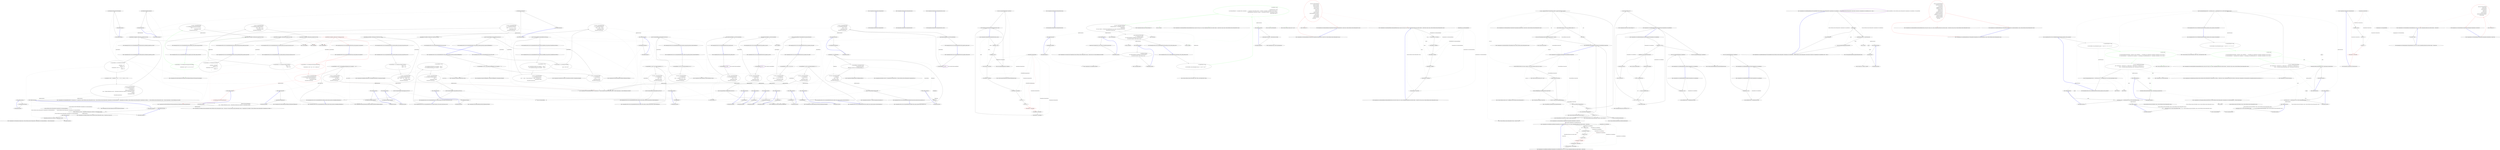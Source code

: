 digraph  {
m1_76 [label="Entry CommandLine.Tests.Fakes.FakeOptionsWithSequenceWithoutRange.FakeOptionsWithSequenceWithoutRange()", span="7-7", cluster="CommandLine.Tests.Fakes.FakeOptionsWithSequenceWithoutRange.FakeOptionsWithSequenceWithoutRange()", file="InstanceBuilderTests.cs"];
m1_95 [label="Entry CommandLine.Core.InstanceBuilder.Build<T>(System.Func<T>, System.Func<System.Collections.Generic.IEnumerable<string>, System.Collections.Generic.IEnumerable<CommandLine.Core.OptionSpecification>, CommandLine.Core.StatePair<System.Collections.Generic.IEnumerable<CommandLine.Core.Token>>>, System.Collections.Generic.IEnumerable<string>, System.StringComparer, System.Globalization.CultureInfo)", span="27-27", cluster="CommandLine.Core.InstanceBuilder.Build<T>(System.Func<T>, System.Func<System.Collections.Generic.IEnumerable<string>, System.Collections.Generic.IEnumerable<CommandLine.Core.OptionSpecification>, CommandLine.Core.StatePair<System.Collections.Generic.IEnumerable<CommandLine.Core.Token>>>, System.Collections.Generic.IEnumerable<string>, System.StringComparer, System.Globalization.CultureInfo)", file="InstanceBuilderTests.cs"];
m1_33 [label="Entry CommandLine.Tests.Unit.Core.InstanceBuilderTests.Parse_negative_double_value()", span="75-75", cluster="CommandLine.Tests.Unit.Core.InstanceBuilderTests.Parse_negative_double_value()", file="InstanceBuilderTests.cs"];
m1_34 [label="var expectedResult = -.123D", span="78-78", cluster="CommandLine.Tests.Unit.Core.InstanceBuilderTests.Parse_negative_double_value()", file="InstanceBuilderTests.cs"];
m1_35 [label="var result = InstanceBuilder.Build(\r\n                () => new FakeOptionsWithDouble(),\r\n                new[] { ''-0.123'' },\r\n                StringComparer.Ordinal,\r\n                CultureInfo.InvariantCulture)", span="81-85", cluster="CommandLine.Tests.Unit.Core.InstanceBuilderTests.Parse_negative_double_value()", file="InstanceBuilderTests.cs"];
m1_36 [label="Assert.Equal(expectedResult, result.Value.DoubleValue)", span="88-88", cluster="CommandLine.Tests.Unit.Core.InstanceBuilderTests.Parse_negative_double_value()", file="InstanceBuilderTests.cs"];
m1_37 [label="Exit CommandLine.Tests.Unit.Core.InstanceBuilderTests.Parse_negative_double_value()", span="75-75", cluster="CommandLine.Tests.Unit.Core.InstanceBuilderTests.Parse_negative_double_value()", file="InstanceBuilderTests.cs"];
m1_11 [label="Entry Unk.True", span="", cluster="Unk.True", file="InstanceBuilderTests.cs"];
m1_157 [label="Entry CommandLine.Tests.Unit.Core.InstanceBuilderTests.Wrong_range_in_sequence_gererates_SequenceOutOfRangeError()", span="337-337", cluster="CommandLine.Tests.Unit.Core.InstanceBuilderTests.Wrong_range_in_sequence_gererates_SequenceOutOfRangeError()", file="InstanceBuilderTests.cs"];
m1_158 [label="var expectedResult = new[] { new SequenceOutOfRangeError(new NameInfo(''i'', '''')) }", span="340-340", cluster="CommandLine.Tests.Unit.Core.InstanceBuilderTests.Wrong_range_in_sequence_gererates_SequenceOutOfRangeError()", file="InstanceBuilderTests.cs"];
m1_159 [label="var result = InstanceBuilder.Build(\r\n                () => new FakeOptions(),\r\n                new [] { ''-i'', ''10'' },\r\n                StringComparer.Ordinal,\r\n                CultureInfo.InvariantCulture)", span="343-347", cluster="CommandLine.Tests.Unit.Core.InstanceBuilderTests.Wrong_range_in_sequence_gererates_SequenceOutOfRangeError()", file="InstanceBuilderTests.cs"];
m1_160 [label="Assert.True(expectedResult.SequenceEqual(result.Errors))", span="350-350", cluster="CommandLine.Tests.Unit.Core.InstanceBuilderTests.Wrong_range_in_sequence_gererates_SequenceOutOfRangeError()", file="InstanceBuilderTests.cs"];
m1_161 [label="Exit CommandLine.Tests.Unit.Core.InstanceBuilderTests.Wrong_range_in_sequence_gererates_SequenceOutOfRangeError()", span="337-337", cluster="CommandLine.Tests.Unit.Core.InstanceBuilderTests.Wrong_range_in_sequence_gererates_SequenceOutOfRangeError()", file="InstanceBuilderTests.cs"];
m1_144 [label="Entry CommandLine.MissingRequiredOptionError.MissingRequiredOptionError(CommandLine.NameInfo)", span="283-283", cluster="CommandLine.MissingRequiredOptionError.MissingRequiredOptionError(CommandLine.NameInfo)", file="InstanceBuilderTests.cs"];
m1_166 [label="Entry CommandLine.Tests.Unit.Core.InstanceBuilderTests.Parse_unknown_long_option_gererates_UnknownOptionError()", span="356-356", cluster="CommandLine.Tests.Unit.Core.InstanceBuilderTests.Parse_unknown_long_option_gererates_UnknownOptionError()", file="InstanceBuilderTests.cs"];
m1_167 [label="var expectedResult = new[] { new UnknownOptionError(''xyz'') }", span="359-359", cluster="CommandLine.Tests.Unit.Core.InstanceBuilderTests.Parse_unknown_long_option_gererates_UnknownOptionError()", file="InstanceBuilderTests.cs"];
m1_168 [label="var result = InstanceBuilder.Build(\r\n                () => new FakeOptions(),\r\n                new[] { ''--stringvalue'', ''abc'', ''--xyz'' },\r\n                StringComparer.Ordinal,\r\n                CultureInfo.InvariantCulture)", span="362-366", cluster="CommandLine.Tests.Unit.Core.InstanceBuilderTests.Parse_unknown_long_option_gererates_UnknownOptionError()", file="InstanceBuilderTests.cs"];
m1_169 [label="Assert.True(expectedResult.SequenceEqual(result.Errors))", span="369-369", cluster="CommandLine.Tests.Unit.Core.InstanceBuilderTests.Parse_unknown_long_option_gererates_UnknownOptionError()", file="InstanceBuilderTests.cs"];
m1_170 [label="Exit CommandLine.Tests.Unit.Core.InstanceBuilderTests.Parse_unknown_long_option_gererates_UnknownOptionError()", span="356-356", cluster="CommandLine.Tests.Unit.Core.InstanceBuilderTests.Parse_unknown_long_option_gererates_UnknownOptionError()", file="InstanceBuilderTests.cs"];
m1_131 [label="Entry CommandLine.Tests.Unit.Core.InstanceBuilderTests.Two_required_options_at_the_same_set_and_both_are_true()", span="279-279", cluster="CommandLine.Tests.Unit.Core.InstanceBuilderTests.Two_required_options_at_the_same_set_and_both_are_true()", file="InstanceBuilderTests.cs"];
m1_132 [label="var expectedResult = new FakeOptionWithRequiredAndSet {\r\n                FtpUrl = ''str1'',\r\n                WebUrl = ''str2''\r\n            }", span="281-284", cluster="CommandLine.Tests.Unit.Core.InstanceBuilderTests.Two_required_options_at_the_same_set_and_both_are_true()", file="InstanceBuilderTests.cs"];
m1_133 [label="var result = InstanceBuilder.Build(\r\n                () => new FakeOptionWithRequiredAndSet(),\r\n                new[] { ''--ftpurl'', ''str1'', ''--weburl'', ''str2'' },\r\n                StringComparer.Ordinal,\r\n                CultureInfo.InvariantCulture)", span="286-290", cluster="CommandLine.Tests.Unit.Core.InstanceBuilderTests.Two_required_options_at_the_same_set_and_both_are_true()", file="InstanceBuilderTests.cs"];
m1_134 [label="expectedResult.ShouldHave().AllProperties().EqualTo(result.Value)", span="293-293", cluster="CommandLine.Tests.Unit.Core.InstanceBuilderTests.Two_required_options_at_the_same_set_and_both_are_true()", file="InstanceBuilderTests.cs"];
m1_135 [label="Exit CommandLine.Tests.Unit.Core.InstanceBuilderTests.Two_required_options_at_the_same_set_and_both_are_true()", span="279-279", cluster="CommandLine.Tests.Unit.Core.InstanceBuilderTests.Two_required_options_at_the_same_set_and_both_are_true()", file="InstanceBuilderTests.cs"];
m1_57 [label="Entry Unk.AllProperties", span="", cluster="Unk.AllProperties", file="InstanceBuilderTests.cs"];
m1_110 [label="Entry CommandLine.Core.NameLookup.Contains(string, System.Collections.Generic.IEnumerable<CommandLine.Core.OptionSpecification>, System.StringComparer)", span="10-10", cluster="CommandLine.Core.NameLookup.Contains(string, System.Collections.Generic.IEnumerable<CommandLine.Core.OptionSpecification>, System.StringComparer)", file="InstanceBuilderTests.cs"];
m1_0 [label="Entry CommandLine.Tests.Unit.Core.InstanceBuilderTests.Explicit_help_request_generates_help_requested_error()", span="15-15", cluster="CommandLine.Tests.Unit.Core.InstanceBuilderTests.Explicit_help_request_generates_help_requested_error()", file="InstanceBuilderTests.cs"];
m1_1 [label="var fakeOptions = new FakeOptions()", span="18-18", cluster="CommandLine.Tests.Unit.Core.InstanceBuilderTests.Explicit_help_request_generates_help_requested_error()", file="InstanceBuilderTests.cs"];
m1_2 [label="var expectedResult = ParserResult.Create(\r\n                ParserResultType.Options,\r\n                fakeOptions, new Error[] { new HelpRequestedError() })", span="19-21", cluster="CommandLine.Tests.Unit.Core.InstanceBuilderTests.Explicit_help_request_generates_help_requested_error()", file="InstanceBuilderTests.cs"];
m1_3 [label="var result = InstanceBuilder.Build(\r\n                () => fakeOptions,\r\n                new[] { ''--help'' },\r\n                StringComparer.Ordinal,\r\n                CultureInfo.InvariantCulture)", span="24-28", cluster="CommandLine.Tests.Unit.Core.InstanceBuilderTests.Explicit_help_request_generates_help_requested_error()", file="InstanceBuilderTests.cs"];
m1_4 [label="Assert.True(expectedResult.Equals(result))", span="31-31", cluster="CommandLine.Tests.Unit.Core.InstanceBuilderTests.Explicit_help_request_generates_help_requested_error()", file="InstanceBuilderTests.cs"];
m1_5 [label="Exit CommandLine.Tests.Unit.Core.InstanceBuilderTests.Explicit_help_request_generates_help_requested_error()", span="15-15", cluster="CommandLine.Tests.Unit.Core.InstanceBuilderTests.Explicit_help_request_generates_help_requested_error()", file="InstanceBuilderTests.cs"];
m1_148 [label="Entry CommandLine.Tests.Unit.Core.InstanceBuilderTests.Omitting_required_option_gererates_MissingRequiredOptionError()", span="318-318", cluster="CommandLine.Tests.Unit.Core.InstanceBuilderTests.Omitting_required_option_gererates_MissingRequiredOptionError()", file="InstanceBuilderTests.cs"];
m1_149 [label="var expectedResult = new[] { new MissingRequiredOptionError(new NameInfo('''', ''str'')) }", span="321-321", cluster="CommandLine.Tests.Unit.Core.InstanceBuilderTests.Omitting_required_option_gererates_MissingRequiredOptionError()", file="InstanceBuilderTests.cs"];
m1_150 [label="var result = InstanceBuilder.Build(\r\n                () => new FakeOptionWithRequired(),\r\n                new string[] { },\r\n                StringComparer.Ordinal,\r\n                CultureInfo.InvariantCulture)", span="324-328", cluster="CommandLine.Tests.Unit.Core.InstanceBuilderTests.Omitting_required_option_gererates_MissingRequiredOptionError()", file="InstanceBuilderTests.cs"];
m1_151 [label="Assert.True(expectedResult.SequenceEqual(result.Errors))", span="331-331", cluster="CommandLine.Tests.Unit.Core.InstanceBuilderTests.Omitting_required_option_gererates_MissingRequiredOptionError()", file="InstanceBuilderTests.cs"];
m1_152 [label="Exit CommandLine.Tests.Unit.Core.InstanceBuilderTests.Omitting_required_option_gererates_MissingRequiredOptionError()", span="318-318", cluster="CommandLine.Tests.Unit.Core.InstanceBuilderTests.Omitting_required_option_gererates_MissingRequiredOptionError()", file="InstanceBuilderTests.cs"];
m1_8 [label="Entry CommandLine.ParserResult.Create<T>(CommandLine.ParserResultType, T, System.Collections.Generic.IEnumerable<CommandLine.Error>)", span="103-103", cluster="CommandLine.ParserResult.Create<T>(CommandLine.ParserResultType, T, System.Collections.Generic.IEnumerable<CommandLine.Error>)", file="InstanceBuilderTests.cs"];
m1_162 [label="Entry CommandLine.SequenceOutOfRangeError.SequenceOutOfRangeError(CommandLine.NameInfo)", span="316-316", cluster="CommandLine.SequenceOutOfRangeError.SequenceOutOfRangeError(CommandLine.NameInfo)", file="InstanceBuilderTests.cs"];
m1_188 [label="Entry lambda expression", span="401-401", cluster="lambda expression", file="InstanceBuilderTests.cs"];
m1_13 [label=fakeOptions, span="25-25", cluster="lambda expression", file="InstanceBuilderTests.cs"];
m1_12 [label="Entry lambda expression", span="25-25", cluster="lambda expression", file="InstanceBuilderTests.cs"];
m1_14 [label="Exit lambda expression", span="25-25", cluster="lambda expression", file="InstanceBuilderTests.cs"];
m1_21 [label="Entry lambda expression", span="44-44", cluster="lambda expression", file="InstanceBuilderTests.cs"];
m1_22 [label="new FakeOptions()", span="44-44", cluster="lambda expression", file="InstanceBuilderTests.cs"];
m1_23 [label="Exit lambda expression", span="44-44", cluster="lambda expression", file="InstanceBuilderTests.cs"];
m1_29 [label="Entry lambda expression", span="63-63", cluster="lambda expression", file="InstanceBuilderTests.cs"];
m1_30 [label="new FakeOptionsWithDouble()", span="63-63", cluster="lambda expression", file="InstanceBuilderTests.cs"];
m1_31 [label="Exit lambda expression", span="63-63", cluster="lambda expression", file="InstanceBuilderTests.cs"];
m1_38 [label="Entry lambda expression", span="82-82", cluster="lambda expression", file="InstanceBuilderTests.cs"];
m1_39 [label="new FakeOptionsWithDouble()", span="82-82", cluster="lambda expression", file="InstanceBuilderTests.cs"];
m1_40 [label="Exit lambda expression", span="82-82", cluster="lambda expression", file="InstanceBuilderTests.cs"];
m1_47 [label="Entry lambda expression", span="101-101", cluster="lambda expression", file="InstanceBuilderTests.cs"];
m1_48 [label="new FakeOptions()", span="101-101", cluster="lambda expression", file="InstanceBuilderTests.cs"];
m1_49 [label="Exit lambda expression", span="101-101", cluster="lambda expression", file="InstanceBuilderTests.cs"];
m1_59 [label="Entry lambda expression", span="123-123", cluster="lambda expression", file="InstanceBuilderTests.cs"];
m1_60 [label="new FakeOptionsWithEnum()", span="123-123", cluster="lambda expression", file="InstanceBuilderTests.cs"];
m1_61 [label="Exit lambda expression", span="123-123", cluster="lambda expression", file="InstanceBuilderTests.cs"];
m1_68 [label="Entry lambda expression", span="148-148", cluster="lambda expression", file="InstanceBuilderTests.cs"];
m1_69 [label="new FakeOptionsWithValues()", span="148-148", cluster="lambda expression", file="InstanceBuilderTests.cs"];
m1_70 [label="Exit lambda expression", span="148-148", cluster="lambda expression", file="InstanceBuilderTests.cs"];
m1_77 [label="Entry lambda expression", span="170-170", cluster="lambda expression", file="InstanceBuilderTests.cs"];
m1_78 [label="new FakeOptionsWithSequenceWithoutRange()", span="170-170", cluster="lambda expression", file="InstanceBuilderTests.cs"];
m1_79 [label="Exit lambda expression", span="170-170", cluster="lambda expression", file="InstanceBuilderTests.cs"];
m1_86 [label="Entry lambda expression", span="192-192", cluster="lambda expression", file="InstanceBuilderTests.cs"];
m1_87 [label="new FakeOptionsWithSequenceAndSeparator()", span="192-192", cluster="lambda expression", color=red, community=0, file="InstanceBuilderTests.cs"];
m1_88 [label="Exit lambda expression", span="192-192", cluster="lambda expression", file="InstanceBuilderTests.cs"];
m1_96 [label="Entry lambda expression", span="221-221", cluster="lambda expression", file="InstanceBuilderTests.cs"];
m1_99 [label="Entry lambda expression", span="222-224", cluster="lambda expression", file="InstanceBuilderTests.cs"];
m1_97 [label="new FakeOptionsWithValues()", span="221-221", cluster="lambda expression", file="InstanceBuilderTests.cs"];
m1_98 [label="Exit lambda expression", span="221-221", cluster="lambda expression", file="InstanceBuilderTests.cs"];
m1_100 [label="Tokenizer.PreprocessDashDash(a,\r\n                        args => Tokenizer.Tokenize(args, name => NameLookup.Contains(name, optionSpecs, StringComparer.Ordinal)))", span="223-224", cluster="lambda expression", file="InstanceBuilderTests.cs"];
m1_104 [label="Tokenizer.Tokenize(args, name => NameLookup.Contains(name, optionSpecs, StringComparer.Ordinal))", span="224-224", cluster="lambda expression", file="InstanceBuilderTests.cs"];
m1_108 [label="NameLookup.Contains(name, optionSpecs, StringComparer.Ordinal)", span="224-224", cluster="lambda expression", file="InstanceBuilderTests.cs"];
m1_101 [label="Exit lambda expression", span="222-224", cluster="lambda expression", file="InstanceBuilderTests.cs"];
m1_103 [label="Entry lambda expression", span="224-224", cluster="lambda expression", file="InstanceBuilderTests.cs"];
m1_105 [label="Exit lambda expression", span="224-224", cluster="lambda expression", file="InstanceBuilderTests.cs"];
m1_107 [label="Entry lambda expression", span="224-224", cluster="lambda expression", file="InstanceBuilderTests.cs"];
m1_109 [label="Exit lambda expression", span="224-224", cluster="lambda expression", file="InstanceBuilderTests.cs"];
m1_118 [label="Entry lambda expression", span="247-247", cluster="lambda expression", file="InstanceBuilderTests.cs"];
m1_119 [label="new FakeOptionsWithSets()", span="247-247", cluster="lambda expression", file="InstanceBuilderTests.cs"];
m1_120 [label="Exit lambda expression", span="247-247", cluster="lambda expression", file="InstanceBuilderTests.cs"];
m1_128 [label="Entry lambda expression", span="267-267", cluster="lambda expression", file="InstanceBuilderTests.cs"];
m1_129 [label="new FakeOptionWithRequiredAndSet()", span="267-267", cluster="lambda expression", file="InstanceBuilderTests.cs"];
m1_130 [label="Exit lambda expression", span="267-267", cluster="lambda expression", file="InstanceBuilderTests.cs"];
m1_136 [label="Entry lambda expression", span="287-287", cluster="lambda expression", file="InstanceBuilderTests.cs"];
m1_137 [label="new FakeOptionWithRequiredAndSet()", span="287-287", cluster="lambda expression", file="InstanceBuilderTests.cs"];
m1_138 [label="Exit lambda expression", span="287-287", cluster="lambda expression", file="InstanceBuilderTests.cs"];
m1_145 [label="Entry lambda expression", span="307-307", cluster="lambda expression", file="InstanceBuilderTests.cs"];
m1_146 [label="new FakeOptionWithRequiredAndSet()", span="307-307", cluster="lambda expression", file="InstanceBuilderTests.cs"];
m1_147 [label="Exit lambda expression", span="307-307", cluster="lambda expression", file="InstanceBuilderTests.cs"];
m1_153 [label="Entry lambda expression", span="325-325", cluster="lambda expression", file="InstanceBuilderTests.cs"];
m1_154 [label="new FakeOptionWithRequired()", span="325-325", cluster="lambda expression", file="InstanceBuilderTests.cs"];
m1_155 [label="Exit lambda expression", span="325-325", cluster="lambda expression", file="InstanceBuilderTests.cs"];
m1_163 [label="Entry lambda expression", span="344-344", cluster="lambda expression", file="InstanceBuilderTests.cs"];
m1_164 [label="new FakeOptions()", span="344-344", cluster="lambda expression", file="InstanceBuilderTests.cs"];
m1_165 [label="Exit lambda expression", span="344-344", cluster="lambda expression", file="InstanceBuilderTests.cs"];
m1_172 [label="Entry lambda expression", span="363-363", cluster="lambda expression", file="InstanceBuilderTests.cs"];
m1_173 [label="new FakeOptions()", span="363-363", cluster="lambda expression", file="InstanceBuilderTests.cs"];
m1_174 [label="Exit lambda expression", span="363-363", cluster="lambda expression", file="InstanceBuilderTests.cs"];
m1_180 [label="Entry lambda expression", span="382-382", cluster="lambda expression", file="InstanceBuilderTests.cs"];
m1_181 [label="new FakeOptions()", span="382-382", cluster="lambda expression", file="InstanceBuilderTests.cs"];
m1_182 [label="Exit lambda expression", span="382-382", cluster="lambda expression", file="InstanceBuilderTests.cs"];
m1_189 [label="new FakeOptions()", span="401-401", cluster="lambda expression", file="InstanceBuilderTests.cs"];
m1_190 [label="Exit lambda expression", span="401-401", cluster="lambda expression", file="InstanceBuilderTests.cs"];
m1_139 [label="Entry CommandLine.Tests.Unit.Core.InstanceBuilderTests.Two_required_options_at_the_same_set_and_none_are_true()", span="298-298", cluster="CommandLine.Tests.Unit.Core.InstanceBuilderTests.Two_required_options_at_the_same_set_and_none_are_true()", file="InstanceBuilderTests.cs"];
m1_140 [label="var expectedResult = new[]\r\n            {\r\n                new MissingRequiredOptionError(new NameInfo('''', ''ftpurl'')),\r\n                new MissingRequiredOptionError(new NameInfo('''', ''weburl''))\r\n            }", span="300-304", cluster="CommandLine.Tests.Unit.Core.InstanceBuilderTests.Two_required_options_at_the_same_set_and_none_are_true()", file="InstanceBuilderTests.cs"];
m1_141 [label="var result = InstanceBuilder.Build(\r\n                () => new FakeOptionWithRequiredAndSet(),\r\n                new[] {''''},\r\n                StringComparer.Ordinal,\r\n                CultureInfo.InvariantCulture)", span="306-310", cluster="CommandLine.Tests.Unit.Core.InstanceBuilderTests.Two_required_options_at_the_same_set_and_none_are_true()", file="InstanceBuilderTests.cs"];
m1_142 [label="Assert.True(expectedResult.SequenceEqual(result.Errors))", span="313-313", cluster="CommandLine.Tests.Unit.Core.InstanceBuilderTests.Two_required_options_at_the_same_set_and_none_are_true()", file="InstanceBuilderTests.cs"];
m1_143 [label="Exit CommandLine.Tests.Unit.Core.InstanceBuilderTests.Two_required_options_at_the_same_set_and_none_are_true()", span="298-298", cluster="CommandLine.Tests.Unit.Core.InstanceBuilderTests.Two_required_options_at_the_same_set_and_none_are_true()", file="InstanceBuilderTests.cs"];
m1_46 [label="Entry Unk.SequenceEqual", span="", cluster="Unk.SequenceEqual", file="InstanceBuilderTests.cs"];
m1_89 [label="Entry CommandLine.Tests.Unit.Core.InstanceBuilderTests.Double_dash_force_subsequent_arguments_as_values()", span="207-207", cluster="CommandLine.Tests.Unit.Core.InstanceBuilderTests.Double_dash_force_subsequent_arguments_as_values()", file="InstanceBuilderTests.cs"];
m1_90 [label="var expectedResult = new FakeOptionsWithValues\r\n                {\r\n                    StringValue = ''str1'',\r\n                    LongValue = 10L,\r\n                    StringSequence = new[] { ''-a'', ''--bee'', ''-c'' },\r\n                    IntValue = 20\r\n                }", span="210-216", cluster="CommandLine.Tests.Unit.Core.InstanceBuilderTests.Double_dash_force_subsequent_arguments_as_values()", file="InstanceBuilderTests.cs"];
m1_91 [label="var arguments = new[] { ''--stringvalue'', ''str1'', ''--'', ''10'', ''-a'', ''--bee'', ''-c'', ''20'' }", span="217-217", cluster="CommandLine.Tests.Unit.Core.InstanceBuilderTests.Double_dash_force_subsequent_arguments_as_values()", file="InstanceBuilderTests.cs"];
m1_93 [label="expectedResult.ShouldHave().AllProperties().EqualTo(result.Value)", span="230-230", cluster="CommandLine.Tests.Unit.Core.InstanceBuilderTests.Double_dash_force_subsequent_arguments_as_values()", file="InstanceBuilderTests.cs"];
m1_92 [label="var result = InstanceBuilder.Build(\r\n                () => new FakeOptionsWithValues(),\r\n                (a, optionSpecs) =>\r\n                    Tokenizer.PreprocessDashDash(a,\r\n                        args => Tokenizer.Tokenize(args, name => NameLookup.Contains(name, optionSpecs, StringComparer.Ordinal))),\r\n                arguments,\r\n                StringComparer.Ordinal,\r\n                CultureInfo.InvariantCulture)", span="220-227", cluster="CommandLine.Tests.Unit.Core.InstanceBuilderTests.Double_dash_force_subsequent_arguments_as_values()", file="InstanceBuilderTests.cs"];
m1_94 [label="Exit CommandLine.Tests.Unit.Core.InstanceBuilderTests.Double_dash_force_subsequent_arguments_as_values()", span="207-207", cluster="CommandLine.Tests.Unit.Core.InstanceBuilderTests.Double_dash_force_subsequent_arguments_as_values()", file="InstanceBuilderTests.cs"];
m1_183 [label="Entry CommandLine.Tests.Unit.Core.InstanceBuilderTests.Parse_unknown_short_option_in_option_group_gererates_UnknownOptionError()", span="394-394", cluster="CommandLine.Tests.Unit.Core.InstanceBuilderTests.Parse_unknown_short_option_in_option_group_gererates_UnknownOptionError()", file="InstanceBuilderTests.cs"];
m1_184 [label="var expectedResult = new[] { new UnknownOptionError(''z'') }", span="397-397", cluster="CommandLine.Tests.Unit.Core.InstanceBuilderTests.Parse_unknown_short_option_in_option_group_gererates_UnknownOptionError()", file="InstanceBuilderTests.cs"];
m1_185 [label="var result = InstanceBuilder.Build(\r\n                () => new FakeOptions(),\r\n                new[] { ''-zx'' },\r\n                StringComparer.Ordinal,\r\n                CultureInfo.InvariantCulture)", span="400-404", cluster="CommandLine.Tests.Unit.Core.InstanceBuilderTests.Parse_unknown_short_option_in_option_group_gererates_UnknownOptionError()", file="InstanceBuilderTests.cs"];
m1_186 [label="Assert.True(expectedResult.SequenceEqual(result.Errors))", span="407-407", cluster="CommandLine.Tests.Unit.Core.InstanceBuilderTests.Parse_unknown_short_option_in_option_group_gererates_UnknownOptionError()", file="InstanceBuilderTests.cs"];
m1_187 [label="Exit CommandLine.Tests.Unit.Core.InstanceBuilderTests.Parse_unknown_short_option_in_option_group_gererates_UnknownOptionError()", span="394-394", cluster="CommandLine.Tests.Unit.Core.InstanceBuilderTests.Parse_unknown_short_option_in_option_group_gererates_UnknownOptionError()", file="InstanceBuilderTests.cs"];
m1_10 [label="Entry CommandLine.ParserResult<T>.Equals(CommandLine.ParserResult<T>)", span="90-90", cluster="CommandLine.ParserResult<T>.Equals(CommandLine.ParserResult<T>)", file="InstanceBuilderTests.cs"];
m1_32 [label="Entry CommandLine.Tests.Fakes.FakeOptionsWithDouble.FakeOptionsWithDouble()", span="7-7", cluster="CommandLine.Tests.Fakes.FakeOptionsWithDouble.FakeOptionsWithDouble()", file="InstanceBuilderTests.cs"];
m1_55 [label="Entry CommandLine.Tests.Fakes.FakeOptionsWithEnum.FakeOptionsWithEnum()", span="14-14", cluster="CommandLine.Tests.Fakes.FakeOptionsWithEnum.FakeOptionsWithEnum()", file="InstanceBuilderTests.cs"];
m1_62 [label="Entry CommandLine.Tests.Unit.Core.InstanceBuilderTests.Parse_values_partitioned_between_sequence_and_scalar()", span="135-135", cluster="CommandLine.Tests.Unit.Core.InstanceBuilderTests.Parse_values_partitioned_between_sequence_and_scalar()", file="InstanceBuilderTests.cs"];
m1_63 [label="var expectedResult = new FakeOptionsWithValues\r\n                {\r\n                    StringValue = string.Empty,\r\n                    LongValue = 10L,\r\n                    StringSequence = new[] { ''a'', ''b'', ''c'' },\r\n                    IntValue = 20\r\n                }", span="138-144", cluster="CommandLine.Tests.Unit.Core.InstanceBuilderTests.Parse_values_partitioned_between_sequence_and_scalar()", file="InstanceBuilderTests.cs"];
m1_64 [label="var result = InstanceBuilder.Build(\r\n                () => new FakeOptionsWithValues(),\r\n                new[] { ''10'', ''a'', ''b'', ''c'', ''20'' },\r\n                StringComparer.Ordinal,\r\n                CultureInfo.InvariantCulture)", span="147-151", cluster="CommandLine.Tests.Unit.Core.InstanceBuilderTests.Parse_values_partitioned_between_sequence_and_scalar()", file="InstanceBuilderTests.cs"];
m1_65 [label="expectedResult.ShouldHave().AllProperties().EqualTo(result.Value)", span="154-154", cluster="CommandLine.Tests.Unit.Core.InstanceBuilderTests.Parse_values_partitioned_between_sequence_and_scalar()", file="InstanceBuilderTests.cs"];
m1_66 [label="Exit CommandLine.Tests.Unit.Core.InstanceBuilderTests.Parse_values_partitioned_between_sequence_and_scalar()", span="135-135", cluster="CommandLine.Tests.Unit.Core.InstanceBuilderTests.Parse_values_partitioned_between_sequence_and_scalar()", file="InstanceBuilderTests.cs"];
m1_127 [label="Entry CommandLine.Tests.Fakes.FakeOptionWithRequiredAndSet.FakeOptionWithRequiredAndSet()", span="2-2", cluster="CommandLine.Tests.Fakes.FakeOptionWithRequiredAndSet.FakeOptionWithRequiredAndSet()", file="InstanceBuilderTests.cs"];
m1_171 [label="Entry CommandLine.UnknownOptionError.UnknownOptionError(string)", span="272-272", cluster="CommandLine.UnknownOptionError.UnknownOptionError(string)", file="InstanceBuilderTests.cs"];
m1_85 [label="Entry CommandLine.Tests.Fakes.FakeOptionsWithSequenceAndSeparator.FakeOptionsWithSequenceAndSeparator()", span="7-7", cluster="CommandLine.Tests.Fakes.FakeOptionsWithSequenceAndSeparator.FakeOptionsWithSequenceAndSeparator()", file="InstanceBuilderTests.cs"];
m1_106 [label="Entry CommandLine.Core.Tokenizer.Tokenize(System.Collections.Generic.IEnumerable<string>, System.Func<string, bool>)", span="11-11", cluster="CommandLine.Core.Tokenizer.Tokenize(System.Collections.Generic.IEnumerable<string>, System.Func<string, bool>)", file="InstanceBuilderTests.cs"];
m1_102 [label="Entry CommandLine.Core.Tokenizer.PreprocessDashDash(System.Collections.Generic.IEnumerable<string>, System.Func<System.Collections.Generic.IEnumerable<string>, CommandLine.Core.StatePair<System.Collections.Generic.IEnumerable<CommandLine.Core.Token>>>)", span="33-33", cluster="CommandLine.Core.Tokenizer.PreprocessDashDash(System.Collections.Generic.IEnumerable<string>, System.Func<System.Collections.Generic.IEnumerable<string>, CommandLine.Core.StatePair<System.Collections.Generic.IEnumerable<CommandLine.Core.Token>>>)", file="InstanceBuilderTests.cs"];
m1_122 [label="Entry CommandLine.Tests.Unit.Core.InstanceBuilderTests.Two_required_options_at_the_same_set_and_one_is_true()", span="259-259", cluster="CommandLine.Tests.Unit.Core.InstanceBuilderTests.Two_required_options_at_the_same_set_and_one_is_true()", file="InstanceBuilderTests.cs"];
m1_123 [label="var expectedResult = new FakeOptionWithRequiredAndSet {\r\n                FtpUrl = ''str1'',\r\n                WebUrl = null\r\n            }", span="261-264", cluster="CommandLine.Tests.Unit.Core.InstanceBuilderTests.Two_required_options_at_the_same_set_and_one_is_true()", file="InstanceBuilderTests.cs"];
m1_124 [label="var result = InstanceBuilder.Build(\r\n                () => new FakeOptionWithRequiredAndSet(),\r\n                new[] { ''--ftpurl'', ''str1''},\r\n                StringComparer.Ordinal,\r\n                CultureInfo.InvariantCulture)", span="266-270", cluster="CommandLine.Tests.Unit.Core.InstanceBuilderTests.Two_required_options_at_the_same_set_and_one_is_true()", file="InstanceBuilderTests.cs"];
m1_125 [label="expectedResult.ShouldHave().AllProperties().EqualTo(result.Value)", span="273-273", cluster="CommandLine.Tests.Unit.Core.InstanceBuilderTests.Two_required_options_at_the_same_set_and_one_is_true()", file="InstanceBuilderTests.cs"];
m1_126 [label="Exit CommandLine.Tests.Unit.Core.InstanceBuilderTests.Two_required_options_at_the_same_set_and_one_is_true()", span="259-259", cluster="CommandLine.Tests.Unit.Core.InstanceBuilderTests.Two_required_options_at_the_same_set_and_one_is_true()", file="InstanceBuilderTests.cs"];
m1_121 [label="Entry CommandLine.Tests.Fakes.FakeOptionsWithSets.FakeOptionsWithSets()", span="4-4", cluster="CommandLine.Tests.Fakes.FakeOptionsWithSets.FakeOptionsWithSets()", file="InstanceBuilderTests.cs"];
m1_80 [label="Entry CommandLine.Tests.Unit.Core.InstanceBuilderTests.Parse_string_sequence_with_separator()", span="182-182", cluster="CommandLine.Tests.Unit.Core.InstanceBuilderTests.Parse_string_sequence_with_separator()", file="InstanceBuilderTests.cs"];
m1_81 [label="var expectedResult = new FakeOptionsWithSequenceAndSeparator\r\n                {\r\n                    StringSequence = new[] { ''abc'',''1234'',''xyz@aaa.com'' }\r\n                }", span="185-188", cluster="CommandLine.Tests.Unit.Core.InstanceBuilderTests.Parse_string_sequence_with_separator()", color=red, community=1, file="InstanceBuilderTests.cs"];
m1_82 [label="var result = InstanceBuilder.Build(\r\n                () => new FakeOptionsWithSequenceAndSeparator(),\r\n                new[] { ''abc;1234;xyz@aaa.com'' },\r\n                StringComparer.Ordinal,\r\n                CultureInfo.InvariantCulture)", span="191-195", cluster="CommandLine.Tests.Unit.Core.InstanceBuilderTests.Parse_string_sequence_with_separator()", color=red, community=1, file="InstanceBuilderTests.cs"];
m1_83 [label="expectedResult.ShouldHave().AllProperties().EqualTo(result.Value)", span="198-198", cluster="CommandLine.Tests.Unit.Core.InstanceBuilderTests.Parse_string_sequence_with_separator()", color=red, community=0, file="InstanceBuilderTests.cs"];
m1_84 [label="Exit CommandLine.Tests.Unit.Core.InstanceBuilderTests.Parse_string_sequence_with_separator()", span="182-182", cluster="CommandLine.Tests.Unit.Core.InstanceBuilderTests.Parse_string_sequence_with_separator()", file="InstanceBuilderTests.cs"];
m1_116 [label="Entry CommandLine.MutuallyExclusiveSetError.MutuallyExclusiveSetError(CommandLine.NameInfo)", span="294-294", cluster="CommandLine.MutuallyExclusiveSetError.MutuallyExclusiveSetError(CommandLine.NameInfo)", file="InstanceBuilderTests.cs"];
m1_111 [label="Entry CommandLine.Tests.Unit.Core.InstanceBuilderTests.Parse_option_from_different_sets_gererates_MutuallyExclusiveSetError()", span="236-236", cluster="CommandLine.Tests.Unit.Core.InstanceBuilderTests.Parse_option_from_different_sets_gererates_MutuallyExclusiveSetError()", file="InstanceBuilderTests.cs"];
m1_112 [label="var expectedResult = new[]\r\n                {\r\n                    new MutuallyExclusiveSetError(new NameInfo('''', ''weburl'')),\r\n                    new MutuallyExclusiveSetError(new NameInfo('''', ''ftpurl''))\r\n                }", span="239-243", cluster="CommandLine.Tests.Unit.Core.InstanceBuilderTests.Parse_option_from_different_sets_gererates_MutuallyExclusiveSetError()", file="InstanceBuilderTests.cs"];
m1_113 [label="var result = InstanceBuilder.Build(\r\n                () => new FakeOptionsWithSets(),\r\n                new[] { ''--weburl'', ''http://mywebsite.org/'', ''--ftpurl'', ''fpt://ftpsite.org/'' },\r\n                StringComparer.Ordinal,\r\n                CultureInfo.InvariantCulture)", span="246-250", cluster="CommandLine.Tests.Unit.Core.InstanceBuilderTests.Parse_option_from_different_sets_gererates_MutuallyExclusiveSetError()", file="InstanceBuilderTests.cs"];
m1_114 [label="Assert.True(expectedResult.SequenceEqual(result.Errors))", span="253-253", cluster="CommandLine.Tests.Unit.Core.InstanceBuilderTests.Parse_option_from_different_sets_gererates_MutuallyExclusiveSetError()", file="InstanceBuilderTests.cs"];
m1_115 [label="Exit CommandLine.Tests.Unit.Core.InstanceBuilderTests.Parse_option_from_different_sets_gererates_MutuallyExclusiveSetError()", span="236-236", cluster="CommandLine.Tests.Unit.Core.InstanceBuilderTests.Parse_option_from_different_sets_gererates_MutuallyExclusiveSetError()", file="InstanceBuilderTests.cs"];
m1_24 [label="Entry CommandLine.Tests.Unit.Core.InstanceBuilderTests.Parse_double_value()", span="56-56", cluster="CommandLine.Tests.Unit.Core.InstanceBuilderTests.Parse_double_value()", file="InstanceBuilderTests.cs"];
m1_25 [label="var expectedResult = .123D", span="59-59", cluster="CommandLine.Tests.Unit.Core.InstanceBuilderTests.Parse_double_value()", file="InstanceBuilderTests.cs"];
m1_26 [label="var result = InstanceBuilder.Build(\r\n                () => new FakeOptionsWithDouble(),\r\n                new[] { ''0.123'' },\r\n                StringComparer.Ordinal,\r\n                CultureInfo.InvariantCulture)", span="62-66", cluster="CommandLine.Tests.Unit.Core.InstanceBuilderTests.Parse_double_value()", file="InstanceBuilderTests.cs"];
m1_27 [label="Assert.Equal(expectedResult, result.Value.DoubleValue)", span="69-69", cluster="CommandLine.Tests.Unit.Core.InstanceBuilderTests.Parse_double_value()", file="InstanceBuilderTests.cs"];
m1_28 [label="Exit CommandLine.Tests.Unit.Core.InstanceBuilderTests.Parse_double_value()", span="56-56", cluster="CommandLine.Tests.Unit.Core.InstanceBuilderTests.Parse_double_value()", file="InstanceBuilderTests.cs"];
m1_156 [label="Entry CommandLine.Tests.Fakes.FakeOptionWithRequired.FakeOptionWithRequired()", span="4-4", cluster="CommandLine.Tests.Fakes.FakeOptionWithRequired.FakeOptionWithRequired()", file="InstanceBuilderTests.cs"];
m1_58 [label="Entry Unk.EqualTo", span="", cluster="Unk.EqualTo", file="InstanceBuilderTests.cs"];
m1_117 [label="Entry CommandLine.NameInfo.NameInfo(string, string)", span="20-20", cluster="CommandLine.NameInfo.NameInfo(string, string)", file="InstanceBuilderTests.cs"];
m1_56 [label="Entry Unk.ShouldHave", span="", cluster="Unk.ShouldHave", file="InstanceBuilderTests.cs"];
m1_6 [label="Entry CommandLine.Tests.Fakes.FakeOptions.FakeOptions()", span="6-6", cluster="CommandLine.Tests.Fakes.FakeOptions.FakeOptions()", file="InstanceBuilderTests.cs"];
m1_15 [label="Entry CommandLine.Tests.Unit.Core.InstanceBuilderTests.Parse_negative_int_value()", span="37-37", cluster="CommandLine.Tests.Unit.Core.InstanceBuilderTests.Parse_negative_int_value()", file="InstanceBuilderTests.cs"];
m1_16 [label="var expectedResult = -123", span="40-40", cluster="CommandLine.Tests.Unit.Core.InstanceBuilderTests.Parse_negative_int_value()", file="InstanceBuilderTests.cs"];
m1_17 [label="var result = InstanceBuilder.Build(\r\n                () => new FakeOptions(),\r\n                new[] { ''-123'' },\r\n                StringComparer.Ordinal,\r\n                CultureInfo.InvariantCulture)", span="43-47", cluster="CommandLine.Tests.Unit.Core.InstanceBuilderTests.Parse_negative_int_value()", file="InstanceBuilderTests.cs"];
m1_18 [label="Assert.Equal(expectedResult, result.Value.LongValue)", span="50-50", cluster="CommandLine.Tests.Unit.Core.InstanceBuilderTests.Parse_negative_int_value()", file="InstanceBuilderTests.cs"];
m1_19 [label="Exit CommandLine.Tests.Unit.Core.InstanceBuilderTests.Parse_negative_int_value()", span="37-37", cluster="CommandLine.Tests.Unit.Core.InstanceBuilderTests.Parse_negative_int_value()", file="InstanceBuilderTests.cs"];
m1_175 [label="Entry CommandLine.Tests.Unit.Core.InstanceBuilderTests.Parse_unknown_short_option_gererates_UnknownOptionError()", span="375-375", cluster="CommandLine.Tests.Unit.Core.InstanceBuilderTests.Parse_unknown_short_option_gererates_UnknownOptionError()", file="InstanceBuilderTests.cs"];
m1_176 [label="var expectedResult = new[] { new UnknownOptionError(''z'') }", span="378-378", cluster="CommandLine.Tests.Unit.Core.InstanceBuilderTests.Parse_unknown_short_option_gererates_UnknownOptionError()", file="InstanceBuilderTests.cs"];
m1_177 [label="var result = InstanceBuilder.Build(\r\n                () => new FakeOptions(),\r\n                new[] { ''-z'', ''-x'' },\r\n                StringComparer.Ordinal,\r\n                CultureInfo.InvariantCulture)", span="381-385", cluster="CommandLine.Tests.Unit.Core.InstanceBuilderTests.Parse_unknown_short_option_gererates_UnknownOptionError()", file="InstanceBuilderTests.cs"];
m1_178 [label="Assert.True(expectedResult.SequenceEqual(result.Errors))", span="388-388", cluster="CommandLine.Tests.Unit.Core.InstanceBuilderTests.Parse_unknown_short_option_gererates_UnknownOptionError()", file="InstanceBuilderTests.cs"];
m1_179 [label="Exit CommandLine.Tests.Unit.Core.InstanceBuilderTests.Parse_unknown_short_option_gererates_UnknownOptionError()", span="375-375", cluster="CommandLine.Tests.Unit.Core.InstanceBuilderTests.Parse_unknown_short_option_gererates_UnknownOptionError()", file="InstanceBuilderTests.cs"];
m1_50 [label="Entry CommandLine.Tests.Unit.Core.InstanceBuilderTests.Parse_enum_value()", span="113-113", cluster="CommandLine.Tests.Unit.Core.InstanceBuilderTests.Parse_enum_value()", file="InstanceBuilderTests.cs"];
m1_51 [label="var expectedResult = new FakeOptionsWithEnum\r\n                {\r\n                    Colors = Colors.Green\r\n                }", span="116-119", cluster="CommandLine.Tests.Unit.Core.InstanceBuilderTests.Parse_enum_value()", file="InstanceBuilderTests.cs"];
m1_52 [label="var result = InstanceBuilder.Build(\r\n                () => new FakeOptionsWithEnum(),\r\n                new[] { ''--colors'', ''Green'' },\r\n                StringComparer.Ordinal,\r\n                CultureInfo.InvariantCulture)", span="122-126", cluster="CommandLine.Tests.Unit.Core.InstanceBuilderTests.Parse_enum_value()", file="InstanceBuilderTests.cs"];
m1_53 [label="expectedResult.ShouldHave().AllProperties().EqualTo(result.Value)", span="129-129", cluster="CommandLine.Tests.Unit.Core.InstanceBuilderTests.Parse_enum_value()", file="InstanceBuilderTests.cs"];
m1_54 [label="Exit CommandLine.Tests.Unit.Core.InstanceBuilderTests.Parse_enum_value()", span="113-113", cluster="CommandLine.Tests.Unit.Core.InstanceBuilderTests.Parse_enum_value()", file="InstanceBuilderTests.cs"];
m1_67 [label="Entry CommandLine.Tests.Fakes.FakeOptionsWithValues.FakeOptionsWithValues()", span="6-6", cluster="CommandLine.Tests.Fakes.FakeOptionsWithValues.FakeOptionsWithValues()", file="InstanceBuilderTests.cs"];
m1_7 [label="Entry CommandLine.HelpRequestedError.HelpRequestedError()", span="338-338", cluster="CommandLine.HelpRequestedError.HelpRequestedError()", file="InstanceBuilderTests.cs"];
m1_20 [label="Entry Unk.Equal", span="", cluster="Unk.Equal", file="InstanceBuilderTests.cs"];
m1_41 [label="Entry CommandLine.Tests.Unit.Core.InstanceBuilderTests.Parse_int_sequence_with_range()", span="94-94", cluster="CommandLine.Tests.Unit.Core.InstanceBuilderTests.Parse_int_sequence_with_range()", file="InstanceBuilderTests.cs"];
m1_42 [label="var expectedResult = new[] { 10, 20, 30, 40 }", span="97-97", cluster="CommandLine.Tests.Unit.Core.InstanceBuilderTests.Parse_int_sequence_with_range()", file="InstanceBuilderTests.cs"];
m1_43 [label="var result = InstanceBuilder.Build(\r\n                () => new FakeOptions(),\r\n                new[] { ''-i'', ''10'', ''20'', ''30'', ''40'' },\r\n                StringComparer.Ordinal,\r\n                CultureInfo.InvariantCulture)", span="100-104", cluster="CommandLine.Tests.Unit.Core.InstanceBuilderTests.Parse_int_sequence_with_range()", file="InstanceBuilderTests.cs"];
m1_44 [label="Assert.True(expectedResult.SequenceEqual(result.Value.IntSequence))", span="107-107", cluster="CommandLine.Tests.Unit.Core.InstanceBuilderTests.Parse_int_sequence_with_range()", file="InstanceBuilderTests.cs"];
m1_45 [label="Exit CommandLine.Tests.Unit.Core.InstanceBuilderTests.Parse_int_sequence_with_range()", span="94-94", cluster="CommandLine.Tests.Unit.Core.InstanceBuilderTests.Parse_int_sequence_with_range()", file="InstanceBuilderTests.cs"];
m1_71 [label="Entry CommandLine.Tests.Unit.Core.InstanceBuilderTests.Parse_sequence_value_without_range_constraints()", span="160-160", cluster="CommandLine.Tests.Unit.Core.InstanceBuilderTests.Parse_sequence_value_without_range_constraints()", file="InstanceBuilderTests.cs"];
m1_72 [label="var expectedResult = new FakeOptionsWithSequenceWithoutRange\r\n                {\r\n                    LongSequence = new[] { 1L, 2L, 3L, 4L, 5L, 6L }\r\n                }", span="163-166", cluster="CommandLine.Tests.Unit.Core.InstanceBuilderTests.Parse_sequence_value_without_range_constraints()", color=green, community=0, file="InstanceBuilderTests.cs"];
m1_73 [label="var result = InstanceBuilder.Build(\r\n                () => new FakeOptionsWithSequenceWithoutRange(),\r\n                new[] { ''1'', ''2'', ''3'', ''4'', ''5'', ''6'' },\r\n                StringComparer.Ordinal,\r\n                CultureInfo.InvariantCulture)", span="169-173", cluster="CommandLine.Tests.Unit.Core.InstanceBuilderTests.Parse_sequence_value_without_range_constraints()", file="InstanceBuilderTests.cs"];
m1_74 [label="expectedResult.ShouldHave().AllProperties().EqualTo(result.Value)", span="176-176", cluster="CommandLine.Tests.Unit.Core.InstanceBuilderTests.Parse_sequence_value_without_range_constraints()", file="InstanceBuilderTests.cs"];
m1_75 [label="Exit CommandLine.Tests.Unit.Core.InstanceBuilderTests.Parse_sequence_value_without_range_constraints()", span="160-160", cluster="CommandLine.Tests.Unit.Core.InstanceBuilderTests.Parse_sequence_value_without_range_constraints()", file="InstanceBuilderTests.cs"];
m1_9 [label="Entry CommandLine.Core.InstanceBuilder.Build<T>(System.Func<T>, System.Collections.Generic.IEnumerable<string>, System.StringComparer, System.Globalization.CultureInfo)", span="12-12", cluster="CommandLine.Core.InstanceBuilder.Build<T>(System.Func<T>, System.Collections.Generic.IEnumerable<string>, System.StringComparer, System.Globalization.CultureInfo)", file="InstanceBuilderTests.cs"];
m1_191 [label=fakeOptions, span="", file="InstanceBuilderTests.cs"];
m1_192 [label="System.Collections.Generic.IEnumerable<CommandLine.Core.OptionSpecification>", span="", file="InstanceBuilderTests.cs"];
m2_15 [label="Entry CommandLine.OptionAttribute.OptionAttribute()", span="42-42", cluster="CommandLine.OptionAttribute.OptionAttribute()", file="OptionAttribute.cs"];
m2_16 [label="Exit CommandLine.OptionAttribute.OptionAttribute()", span="42-42", cluster="CommandLine.OptionAttribute.OptionAttribute()", file="OptionAttribute.cs"];
m2_21 [label="Entry CommandLine.OptionAttribute.OptionAttribute(char)", span="70-70", cluster="CommandLine.OptionAttribute.OptionAttribute(char)", file="OptionAttribute.cs"];
m2_22 [label="Exit CommandLine.OptionAttribute.OptionAttribute(char)", span="70-70", cluster="CommandLine.OptionAttribute.OptionAttribute(char)", file="OptionAttribute.cs"];
m2_19 [label="Entry CommandLine.OptionAttribute.OptionAttribute(char, string)", span="61-61", cluster="CommandLine.OptionAttribute.OptionAttribute(char, string)", file="OptionAttribute.cs"];
m2_20 [label="Exit CommandLine.OptionAttribute.OptionAttribute(char, string)", span="61-61", cluster="CommandLine.OptionAttribute.OptionAttribute(char, string)", file="OptionAttribute.cs"];
m2_14 [label="Entry System.ArgumentNullException.ArgumentNullException(string)", span="0-0", cluster="System.ArgumentNullException.ArgumentNullException(string)", file="OptionAttribute.cs"];
m2_0 [label="Entry CommandLine.OptionAttribute.OptionAttribute(string, string)", span="23-23", cluster="CommandLine.OptionAttribute.OptionAttribute(string, string)", file="OptionAttribute.cs"];
m2_1 [label="shortName == null", span="25-25", cluster="CommandLine.OptionAttribute.OptionAttribute(string, string)", file="OptionAttribute.cs"];
m2_3 [label="longName == null", span="26-26", cluster="CommandLine.OptionAttribute.OptionAttribute(string, string)", file="OptionAttribute.cs"];
m2_5 [label="this.shortName = shortName", span="28-28", cluster="CommandLine.OptionAttribute.OptionAttribute(string, string)", file="OptionAttribute.cs"];
m2_6 [label="this.longName = longName", span="29-29", cluster="CommandLine.OptionAttribute.OptionAttribute(string, string)", file="OptionAttribute.cs"];
m2_2 [label="throw new ArgumentNullException(''shortName'');", span="25-25", cluster="CommandLine.OptionAttribute.OptionAttribute(string, string)", file="OptionAttribute.cs"];
m2_4 [label="throw new ArgumentNullException(''longName'');", span="26-26", cluster="CommandLine.OptionAttribute.OptionAttribute(string, string)", file="OptionAttribute.cs"];
m2_7 [label="this.setName = string.Empty", span="30-30", cluster="CommandLine.OptionAttribute.OptionAttribute(string, string)", file="OptionAttribute.cs"];
m2_8 [label="this.min = -1", span="31-31", cluster="CommandLine.OptionAttribute.OptionAttribute(string, string)", file="OptionAttribute.cs"];
m2_9 [label="this.max = -1", span="32-32", cluster="CommandLine.OptionAttribute.OptionAttribute(string, string)", file="OptionAttribute.cs"];
m2_10 [label="this.separator = string.Empty", span="33-33", cluster="CommandLine.OptionAttribute.OptionAttribute(string, string)", color=red, community=0, file="OptionAttribute.cs"];
m2_11 [label="this.helpText = string.Empty", span="34-34", cluster="CommandLine.OptionAttribute.OptionAttribute(string, string)", file="OptionAttribute.cs"];
m2_12 [label="this.metaValue = string.Empty", span="35-35", cluster="CommandLine.OptionAttribute.OptionAttribute(string, string)", file="OptionAttribute.cs"];
m2_13 [label="Exit CommandLine.OptionAttribute.OptionAttribute(string, string)", span="23-23", cluster="CommandLine.OptionAttribute.OptionAttribute(string, string)", file="OptionAttribute.cs"];
m2_17 [label="Entry CommandLine.OptionAttribute.OptionAttribute(string)", span="51-51", cluster="CommandLine.OptionAttribute.OptionAttribute(string)", file="OptionAttribute.cs"];
m2_18 [label="Exit CommandLine.OptionAttribute.OptionAttribute(string)", span="51-51", cluster="CommandLine.OptionAttribute.OptionAttribute(string)", file="OptionAttribute.cs"];
m2_23 [label="CommandLine.OptionAttribute", span="", file="OptionAttribute.cs"];
m3_8 [label="Entry CommandLine.Infrastructure.Maybe.Nothing<T>()", span="66-66", cluster="CommandLine.Infrastructure.Maybe.Nothing<T>()", file="OptionMapperTests.cs"];
m3_12 [label="Entry Unk.Create", span="", cluster="Unk.Create", file="OptionMapperTests.cs"];
m3_13 [label="Entry Unk.Where", span="", cluster="Unk.Where", file="OptionMapperTests.cs"];
m3_6 [label="Entry System.Collections.Generic.KeyValuePair<TKey, TValue>.KeyValuePair(TKey, TValue)", span="0-0", cluster="System.Collections.Generic.KeyValuePair<TKey, TValue>.KeyValuePair(TKey, TValue)", file="OptionMapperTests.cs"];
m3_7 [label="Entry CommandLine.Core.OptionSpecification.OptionSpecification(string, string, bool, string, int, int, string, CommandLine.Infrastructure.Maybe<object>, System.Type, string, string, System.Collections.Generic.IEnumerable<string>)", span="16-16", cluster="CommandLine.Core.OptionSpecification.OptionSpecification(string, string, bool, string, int, int, string, CommandLine.Infrastructure.Maybe<object>, System.Type, string, string, System.Collections.Generic.IEnumerable<string>)", file="OptionMapperTests.cs"];
m3_11 [label="Entry Unk.Single", span="", cluster="Unk.Single", file="OptionMapperTests.cs"];
m3_15 [label="Entry Unk.NotNull", span="", cluster="Unk.NotNull", file="OptionMapperTests.cs"];
m3_27 [label="Entry CommandLine.Core.TypeConverter.ChangeType(System.Collections.Generic.IEnumerable<string>, System.Type, bool, System.Globalization.CultureInfo)", span="12-12", cluster="CommandLine.Core.TypeConverter.ChangeType(System.Collections.Generic.IEnumerable<string>, System.Type, bool, System.Globalization.CultureInfo)", file="OptionMapperTests.cs"];
m3_0 [label="Entry CommandLine.Tests.Unit.Core.OptionMapperTests.Map_boolean_switch_creates_boolean_value()", span="16-16", cluster="CommandLine.Tests.Unit.Core.OptionMapperTests.Map_boolean_switch_creates_boolean_value()", file="OptionMapperTests.cs"];
m3_1 [label="var tokenPartitions = new[]\r\n                {\r\n                    new KeyValuePair<string, IEnumerable<string>>(''x'', new [] { ''true'' })\r\n                }", span="19-22", cluster="CommandLine.Tests.Unit.Core.OptionMapperTests.Map_boolean_switch_creates_boolean_value()", file="OptionMapperTests.cs"];
m3_2 [label="var specProps = new[]\r\n                {\r\n                    SpecificationProperty.Create(\r\n                        new OptionSpecification(''x'', string.Empty, false, string.Empty, -1, -1, string.Empty, Maybe.Nothing<object>(), typeof(bool), string.Empty, string.Empty, new List<string>()), \r\n                        typeof(FakeOptions).GetProperties().Single(p => p.Name.Equals(''BoolValue'', StringComparison.Ordinal)),\r\n                        Maybe.Nothing<object>())\r\n                }", span="23-29", cluster="CommandLine.Tests.Unit.Core.OptionMapperTests.Map_boolean_switch_creates_boolean_value()", color=green, community=0, file="OptionMapperTests.cs"];
m3_3 [label="var result = OptionMapper.MapValues(\r\n                specProps.Where(pt => pt.Specification.IsOption()),\r\n                tokenPartitions,\r\n                (vals, type, isScalar) => TypeConverter.ChangeType(vals, type, isScalar, CultureInfo.InvariantCulture),\r\n                StringComparer.InvariantCulture)", span="32-36", cluster="CommandLine.Tests.Unit.Core.OptionMapperTests.Map_boolean_switch_creates_boolean_value()", file="OptionMapperTests.cs"];
m3_4 [label="Assert.NotNull(result.Value.Single(\r\n                a => a.Specification.IsOption()\r\n                && ((OptionSpecification)a.Specification).ShortName.Equals(''x'')\r\n                && (bool)((Just<object>)a.Value).Value == true))", span="39-42", cluster="CommandLine.Tests.Unit.Core.OptionMapperTests.Map_boolean_switch_creates_boolean_value()", file="OptionMapperTests.cs"];
m3_5 [label="Exit CommandLine.Tests.Unit.Core.OptionMapperTests.Map_boolean_switch_creates_boolean_value()", span="16-16", cluster="CommandLine.Tests.Unit.Core.OptionMapperTests.Map_boolean_switch_creates_boolean_value()", file="OptionMapperTests.cs"];
m3_28 [label="Entry lambda expression", span="40-42", cluster="lambda expression", file="OptionMapperTests.cs"];
m3_16 [label="Entry lambda expression", span="27-27", cluster="lambda expression", file="OptionMapperTests.cs"];
m3_20 [label="Entry lambda expression", span="33-33", cluster="lambda expression", file="OptionMapperTests.cs"];
m3_24 [label="Entry lambda expression", span="35-35", cluster="lambda expression", file="OptionMapperTests.cs"];
m3_17 [label="p.Name.Equals(''BoolValue'', StringComparison.Ordinal)", span="27-27", cluster="lambda expression", file="OptionMapperTests.cs"];
m3_18 [label="Exit lambda expression", span="27-27", cluster="lambda expression", file="OptionMapperTests.cs"];
m3_21 [label="pt.Specification.IsOption()", span="33-33", cluster="lambda expression", file="OptionMapperTests.cs"];
m3_22 [label="Exit lambda expression", span="33-33", cluster="lambda expression", file="OptionMapperTests.cs"];
m3_25 [label="TypeConverter.ChangeType(vals, type, isScalar, CultureInfo.InvariantCulture)", span="35-35", cluster="lambda expression", file="OptionMapperTests.cs"];
m3_26 [label="Exit lambda expression", span="35-35", cluster="lambda expression", file="OptionMapperTests.cs"];
m3_29 [label="a.Specification.IsOption()\r\n                && ((OptionSpecification)a.Specification).ShortName.Equals(''x'')\r\n                && (bool)((Just<object>)a.Value).Value == true", span="40-42", cluster="lambda expression", file="OptionMapperTests.cs"];
m3_30 [label="Exit lambda expression", span="40-42", cluster="lambda expression", file="OptionMapperTests.cs"];
m3_31 [label="Entry string.Equals(string)", span="0-0", cluster="string.Equals(string)", file="OptionMapperTests.cs"];
m3_19 [label="Entry string.Equals(string, System.StringComparison)", span="0-0", cluster="string.Equals(string, System.StringComparison)", file="OptionMapperTests.cs"];
m3_23 [label="Entry CommandLine.Core.Specification.IsOption()", span="11-11", cluster="CommandLine.Core.Specification.IsOption()", file="OptionMapperTests.cs"];
m3_14 [label="Entry Unk.MapValues", span="", cluster="Unk.MapValues", file="OptionMapperTests.cs"];
m3_10 [label="Entry System.Type.GetProperties()", span="0-0", cluster="System.Type.GetProperties()", file="OptionMapperTests.cs"];
m3_9 [label="Entry System.Collections.Generic.List<T>.List()", span="0-0", cluster="System.Collections.Generic.List<T>.List()", file="OptionMapperTests.cs"];
m4_11 [label="Entry T.ToMaybe<T>()", span="82-82", cluster="T.ToMaybe<T>()", file="OptionSpecification.cs"];
m4_0 [label="Entry CommandLine.Core.OptionSpecification.OptionSpecification(string, string, bool, string, int, int, string, CommandLine.Infrastructure.Maybe<object>, System.Type, string, string, System.Collections.Generic.IEnumerable<string>)", span="16-16", cluster="CommandLine.Core.OptionSpecification.OptionSpecification(string, string, bool, string, int, int, string, CommandLine.Infrastructure.Maybe<object>, System.Type, string, string, System.Collections.Generic.IEnumerable<string>)", file="OptionSpecification.cs"];
m4_1 [label="this.shortName = shortName", span="19-19", cluster="CommandLine.Core.OptionSpecification.OptionSpecification(string, string, bool, string, int, int, string, CommandLine.Infrastructure.Maybe<object>, System.Type, string, string, System.Collections.Generic.IEnumerable<string>)", file="OptionSpecification.cs"];
m4_2 [label="this.longName = longName", span="20-20", cluster="CommandLine.Core.OptionSpecification.OptionSpecification(string, string, bool, string, int, int, string, CommandLine.Infrastructure.Maybe<object>, System.Type, string, string, System.Collections.Generic.IEnumerable<string>)", file="OptionSpecification.cs"];
m4_3 [label="this.setName = setName", span="21-21", cluster="CommandLine.Core.OptionSpecification.OptionSpecification(string, string, bool, string, int, int, string, CommandLine.Infrastructure.Maybe<object>, System.Type, string, string, System.Collections.Generic.IEnumerable<string>)", file="OptionSpecification.cs"];
m4_4 [label="this.helpText = helpText", span="22-22", cluster="CommandLine.Core.OptionSpecification.OptionSpecification(string, string, bool, string, int, int, string, CommandLine.Infrastructure.Maybe<object>, System.Type, string, string, System.Collections.Generic.IEnumerable<string>)", file="OptionSpecification.cs"];
m4_5 [label="this.metaValue = metaValue", span="23-23", cluster="CommandLine.Core.OptionSpecification.OptionSpecification(string, string, bool, string, int, int, string, CommandLine.Infrastructure.Maybe<object>, System.Type, string, string, System.Collections.Generic.IEnumerable<string>)", file="OptionSpecification.cs"];
m4_6 [label="this.enumValues = enumValues", span="24-24", cluster="CommandLine.Core.OptionSpecification.OptionSpecification(string, string, bool, string, int, int, string, CommandLine.Infrastructure.Maybe<object>, System.Type, string, string, System.Collections.Generic.IEnumerable<string>)", file="OptionSpecification.cs"];
m4_7 [label="Exit CommandLine.Core.OptionSpecification.OptionSpecification(string, string, bool, string, int, int, string, CommandLine.Infrastructure.Maybe<object>, System.Type, string, string, System.Collections.Generic.IEnumerable<string>)", span="16-16", cluster="CommandLine.Core.OptionSpecification.OptionSpecification(string, string, bool, string, int, int, string, CommandLine.Infrastructure.Maybe<object>, System.Type, string, string, System.Collections.Generic.IEnumerable<string>)", file="OptionSpecification.cs"];
m4_8 [label="Entry CommandLine.Core.OptionSpecification.FromAttribute(CommandLine.OptionAttribute, System.Type, System.Collections.Generic.IEnumerable<string>)", span="27-27", cluster="CommandLine.Core.OptionSpecification.FromAttribute(CommandLine.OptionAttribute, System.Type, System.Collections.Generic.IEnumerable<string>)", file="OptionSpecification.cs"];
m4_9 [label="return new OptionSpecification(\r\n                attribute.ShortName,\r\n                attribute.LongName,\r\n                attribute.Required,\r\n                attribute.SetName,\r\n                attribute.Min,\r\n                attribute.Max,\r\n                attribute.Separator,\r\n                attribute.DefaultValue.ToMaybe(),\r\n                conversionType,\r\n                attribute.HelpText,\r\n                attribute.MetaValue,\r\n                enumValues);", span="29-41", cluster="CommandLine.Core.OptionSpecification.FromAttribute(CommandLine.OptionAttribute, System.Type, System.Collections.Generic.IEnumerable<string>)", color=red, community=0, file="OptionSpecification.cs"];
m4_10 [label="Exit CommandLine.Core.OptionSpecification.FromAttribute(CommandLine.OptionAttribute, System.Type, System.Collections.Generic.IEnumerable<string>)", span="27-27", cluster="CommandLine.Core.OptionSpecification.FromAttribute(CommandLine.OptionAttribute, System.Type, System.Collections.Generic.IEnumerable<string>)", file="OptionSpecification.cs"];
m4_12 [label="CommandLine.Core.OptionSpecification", span="", file="OptionSpecification.cs"];
m5_32 [label="Entry CommandLine.Core.OptionSpecification.FromAttribute(CommandLine.OptionAttribute, System.Type, System.Collections.Generic.IEnumerable<string>)", span="27-27", cluster="CommandLine.Core.OptionSpecification.FromAttribute(CommandLine.OptionAttribute, System.Type, System.Collections.Generic.IEnumerable<string>)", file="Specification.cs"];
m5_30 [label="Entry System.Collections.Generic.IEnumerable<TSource>.Count<TSource>()", span="0-0", cluster="System.Collections.Generic.IEnumerable<TSource>.Count<TSource>()", file="Specification.cs"];
m5_29 [label="Entry System.Collections.IEnumerable.OfType<TResult>()", span="0-0", cluster="System.Collections.IEnumerable.OfType<TResult>()", file="Specification.cs"];
m5_0 [label="Entry CommandLine.Core.Specification.Specification(CommandLine.Core.SpecificationType, bool, int, int, string, CommandLine.Infrastructure.Maybe<object>, System.Type)", span="28-28", cluster="CommandLine.Core.Specification.Specification(CommandLine.Core.SpecificationType, bool, int, int, string, CommandLine.Infrastructure.Maybe<object>, System.Type)", file="Specification.cs"];
m5_1 [label="this.tag = tag", span="30-30", cluster="CommandLine.Core.Specification.Specification(CommandLine.Core.SpecificationType, bool, int, int, string, CommandLine.Infrastructure.Maybe<object>, System.Type)", file="Specification.cs"];
m5_2 [label="this.required = required", span="31-31", cluster="CommandLine.Core.Specification.Specification(CommandLine.Core.SpecificationType, bool, int, int, string, CommandLine.Infrastructure.Maybe<object>, System.Type)", file="Specification.cs"];
m5_3 [label="this.min = min", span="32-32", cluster="CommandLine.Core.Specification.Specification(CommandLine.Core.SpecificationType, bool, int, int, string, CommandLine.Infrastructure.Maybe<object>, System.Type)", file="Specification.cs"];
m5_4 [label="this.max = max", span="33-33", cluster="CommandLine.Core.Specification.Specification(CommandLine.Core.SpecificationType, bool, int, int, string, CommandLine.Infrastructure.Maybe<object>, System.Type)", file="Specification.cs"];
m5_5 [label="this.separator = separator", span="34-34", cluster="CommandLine.Core.Specification.Specification(CommandLine.Core.SpecificationType, bool, int, int, string, CommandLine.Infrastructure.Maybe<object>, System.Type)", color=red, community=0, file="Specification.cs"];
m5_6 [label="this.defaultValue = defaultValue", span="35-35", cluster="CommandLine.Core.Specification.Specification(CommandLine.Core.SpecificationType, bool, int, int, string, CommandLine.Infrastructure.Maybe<object>, System.Type)", file="Specification.cs"];
m5_7 [label="this.conversionType = conversionType", span="36-36", cluster="CommandLine.Core.Specification.Specification(CommandLine.Core.SpecificationType, bool, int, int, string, CommandLine.Infrastructure.Maybe<object>, System.Type)", file="Specification.cs"];
m5_8 [label="Exit CommandLine.Core.Specification.Specification(CommandLine.Core.SpecificationType, bool, int, int, string, CommandLine.Infrastructure.Maybe<object>, System.Type)", span="28-28", cluster="CommandLine.Core.Specification.Specification(CommandLine.Core.SpecificationType, bool, int, int, string, CommandLine.Infrastructure.Maybe<object>, System.Type)", file="Specification.cs"];
m5_27 [label="Entry System.Collections.Generic.List<T>.AddRange(System.Collections.Generic.IEnumerable<T>)", span="0-0", cluster="System.Collections.Generic.List<T>.AddRange(System.Collections.Generic.IEnumerable<T>)", file="Specification.cs"];
m5_34 [label="Entry CommandLine.Core.OptionSpecification.WithLongName(string, System.Collections.Generic.IEnumerable<string>)", span="25-25", cluster="CommandLine.Core.OptionSpecification.WithLongName(string, System.Collections.Generic.IEnumerable<string>)", file="Specification.cs"];
m5_33 [label="Entry string.ToLowerInvariant()", span="0-0", cluster="string.ToLowerInvariant()", file="Specification.cs"];
m5_26 [label="Entry System.Enum.GetNames(System.Type)", span="0-0", cluster="System.Enum.GetNames(System.Type)", file="Specification.cs"];
m5_35 [label="Entry CommandLine.Core.ValueSpecification.FromAttribute(CommandLine.ValueAttribute, System.Type)", span="17-17", cluster="CommandLine.Core.ValueSpecification.FromAttribute(CommandLine.ValueAttribute, System.Type)", file="Specification.cs"];
m5_9 [label="Entry CommandLine.Core.Specification.FromProperty(System.Reflection.PropertyInfo)", span="74-74", cluster="CommandLine.Core.Specification.FromProperty(System.Reflection.PropertyInfo)", file="Specification.cs"];
m5_10 [label="System.Collections.Generic.List<string> enumList = new System.Collections.Generic.List<string>()", span="76-76", cluster="CommandLine.Core.Specification.FromProperty(System.Reflection.PropertyInfo)", file="Specification.cs"];
m5_11 [label="property.PropertyType.IsEnum", span="77-77", cluster="CommandLine.Core.Specification.FromProperty(System.Reflection.PropertyInfo)", file="Specification.cs"];
m5_12 [label="enumList.AddRange(Enum.GetNames(property.PropertyType))", span="79-79", cluster="CommandLine.Core.Specification.FromProperty(System.Reflection.PropertyInfo)", file="Specification.cs"];
m5_13 [label="var attrs = property.GetCustomAttributes(true)", span="82-82", cluster="CommandLine.Core.Specification.FromProperty(System.Reflection.PropertyInfo)", file="Specification.cs"];
m5_16 [label="var spec = OptionSpecification.FromAttribute(oa.Single(), property.PropertyType, enumList)", span="86-86", cluster="CommandLine.Core.Specification.FromProperty(System.Reflection.PropertyInfo)", file="Specification.cs"];
m5_18 [label="return spec.WithLongName(property.Name.ToLowerInvariant(), enumList);", span="89-89", cluster="CommandLine.Core.Specification.FromProperty(System.Reflection.PropertyInfo)", file="Specification.cs"];
m5_22 [label="return ValueSpecification.FromAttribute(va.Single(), property.PropertyType);", span="97-97", cluster="CommandLine.Core.Specification.FromProperty(System.Reflection.PropertyInfo)", file="Specification.cs"];
m5_14 [label="var oa = attrs.OfType<OptionAttribute>()", span="83-83", cluster="CommandLine.Core.Specification.FromProperty(System.Reflection.PropertyInfo)", file="Specification.cs"];
m5_20 [label="var va = attrs.OfType<ValueAttribute>()", span="94-94", cluster="CommandLine.Core.Specification.FromProperty(System.Reflection.PropertyInfo)", file="Specification.cs"];
m5_15 [label="oa.Count() == 1", span="84-84", cluster="CommandLine.Core.Specification.FromProperty(System.Reflection.PropertyInfo)", file="Specification.cs"];
m5_17 [label="spec.ShortName.Length == 0 && spec.LongName.Length == 0", span="87-87", cluster="CommandLine.Core.Specification.FromProperty(System.Reflection.PropertyInfo)", file="Specification.cs"];
m5_19 [label="return spec;", span="91-91", cluster="CommandLine.Core.Specification.FromProperty(System.Reflection.PropertyInfo)", file="Specification.cs"];
m5_21 [label="va.Count() == 1", span="95-95", cluster="CommandLine.Core.Specification.FromProperty(System.Reflection.PropertyInfo)", file="Specification.cs"];
m5_23 [label="throw new InvalidOperationException();", span="100-100", cluster="CommandLine.Core.Specification.FromProperty(System.Reflection.PropertyInfo)", file="Specification.cs"];
m5_24 [label="Exit CommandLine.Core.Specification.FromProperty(System.Reflection.PropertyInfo)", span="74-74", cluster="CommandLine.Core.Specification.FromProperty(System.Reflection.PropertyInfo)", file="Specification.cs"];
m5_36 [label="Entry System.InvalidOperationException.InvalidOperationException()", span="0-0", cluster="System.InvalidOperationException.InvalidOperationException()", file="Specification.cs"];
m5_28 [label="Entry System.Reflection.MemberInfo.GetCustomAttributes(bool)", span="0-0", cluster="System.Reflection.MemberInfo.GetCustomAttributes(bool)", file="Specification.cs"];
m5_31 [label="Entry System.Collections.Generic.IEnumerable<TSource>.Single<TSource>()", span="0-0", cluster="System.Collections.Generic.IEnumerable<TSource>.Single<TSource>()", file="Specification.cs"];
m5_25 [label="Entry System.Collections.Generic.List<T>.List()", span="0-0", cluster="System.Collections.Generic.List<T>.List()", file="Specification.cs"];
m5_37 [label="CommandLine.Core.Specification", span="", file="Specification.cs"];
m6_42 [label="Entry CommandLine.Infrastructure.Maybe.Nothing<T>()", span="66-66", cluster="CommandLine.Infrastructure.Maybe.Nothing<T>()", file="SpecificationExtensions.cs"];
m6_15 [label="Entry CommandLine.Core.SpecificationExtensions.ThrowingValidate(System.Collections.Generic.IEnumerable<CommandLine.Core.Specification>, System.Collections.Generic.IEnumerable<System.Tuple<System.Func<CommandLine.Core.Specification, bool>, string>>)", span="42-42", cluster="CommandLine.Core.SpecificationExtensions.ThrowingValidate(System.Collections.Generic.IEnumerable<CommandLine.Core.Specification>, System.Collections.Generic.IEnumerable<System.Tuple<System.Func<CommandLine.Core.Specification, bool>, string>>)", file="SpecificationExtensions.cs"];
m6_16 [label=guardsLookup, span="44-44", cluster="CommandLine.Core.SpecificationExtensions.ThrowingValidate(System.Collections.Generic.IEnumerable<CommandLine.Core.Specification>, System.Collections.Generic.IEnumerable<System.Tuple<System.Func<CommandLine.Core.Specification, bool>, string>>)", file="SpecificationExtensions.cs"];
m6_17 [label="specifications.Any(spec => guard.Item1(spec))", span="46-46", cluster="CommandLine.Core.SpecificationExtensions.ThrowingValidate(System.Collections.Generic.IEnumerable<CommandLine.Core.Specification>, System.Collections.Generic.IEnumerable<System.Tuple<System.Func<CommandLine.Core.Specification, bool>, string>>)", file="SpecificationExtensions.cs"];
m6_19 [label="return specifications;", span="52-52", cluster="CommandLine.Core.SpecificationExtensions.ThrowingValidate(System.Collections.Generic.IEnumerable<CommandLine.Core.Specification>, System.Collections.Generic.IEnumerable<System.Tuple<System.Func<CommandLine.Core.Specification, bool>, string>>)", file="SpecificationExtensions.cs"];
m6_18 [label="throw new ApplicationException(guard.Item2);", span="48-48", cluster="CommandLine.Core.SpecificationExtensions.ThrowingValidate(System.Collections.Generic.IEnumerable<CommandLine.Core.Specification>, System.Collections.Generic.IEnumerable<System.Tuple<System.Func<CommandLine.Core.Specification, bool>, string>>)", file="SpecificationExtensions.cs"];
m6_20 [label="Exit CommandLine.Core.SpecificationExtensions.ThrowingValidate(System.Collections.Generic.IEnumerable<CommandLine.Core.Specification>, System.Collections.Generic.IEnumerable<System.Tuple<System.Func<CommandLine.Core.Specification, bool>, string>>)", span="42-42", cluster="CommandLine.Core.SpecificationExtensions.ThrowingValidate(System.Collections.Generic.IEnumerable<CommandLine.Core.Specification>, System.Collections.Generic.IEnumerable<System.Tuple<System.Func<CommandLine.Core.Specification, bool>, string>>)", file="SpecificationExtensions.cs"];
m6_41 [label="Entry CommandLine.Infrastructure.Maybe.Just<T>(T)", span="71-71", cluster="CommandLine.Infrastructure.Maybe.Just<T>(T)", file="SpecificationExtensions.cs"];
m6_14 [label="Entry CommandLine.Core.OptionSpecification.OptionSpecification(string, string, bool, string, int, int, string, CommandLine.Infrastructure.Maybe<object>, System.Type, string, string, System.Collections.Generic.IEnumerable<string>)", span="16-16", cluster="CommandLine.Core.OptionSpecification.OptionSpecification(string, string, bool, string, int, int, string, CommandLine.Infrastructure.Maybe<object>, System.Type, string, string, System.Collections.Generic.IEnumerable<string>)", file="SpecificationExtensions.cs"];
m6_0 [label="Entry CommandLine.Core.SpecificationExtensions.IsOption(CommandLine.Core.Specification)", span="11-11", cluster="CommandLine.Core.SpecificationExtensions.IsOption(CommandLine.Core.Specification)", file="SpecificationExtensions.cs"];
m6_1 [label="specification == null", span="13-13", cluster="CommandLine.Core.SpecificationExtensions.IsOption(CommandLine.Core.Specification)", file="SpecificationExtensions.cs"];
m6_3 [label="return specification.Tag == SpecificationType.Option;", span="15-15", cluster="CommandLine.Core.SpecificationExtensions.IsOption(CommandLine.Core.Specification)", file="SpecificationExtensions.cs"];
m6_2 [label="throw new ArgumentNullException(''specification'');", span="13-13", cluster="CommandLine.Core.SpecificationExtensions.IsOption(CommandLine.Core.Specification)", file="SpecificationExtensions.cs"];
m6_4 [label="Exit CommandLine.Core.SpecificationExtensions.IsOption(CommandLine.Core.Specification)", span="11-11", cluster="CommandLine.Core.SpecificationExtensions.IsOption(CommandLine.Core.Specification)", file="SpecificationExtensions.cs"];
m6_6 [label="Entry CommandLine.Core.SpecificationExtensions.IsValue(CommandLine.Core.Specification)", span="18-18", cluster="CommandLine.Core.SpecificationExtensions.IsValue(CommandLine.Core.Specification)", file="SpecificationExtensions.cs"];
m6_7 [label="specification == null", span="20-20", cluster="CommandLine.Core.SpecificationExtensions.IsValue(CommandLine.Core.Specification)", file="SpecificationExtensions.cs"];
m6_9 [label="return specification.Tag == SpecificationType.Value;", span="22-22", cluster="CommandLine.Core.SpecificationExtensions.IsValue(CommandLine.Core.Specification)", file="SpecificationExtensions.cs"];
m6_8 [label="throw new ArgumentNullException(''specification'');", span="20-20", cluster="CommandLine.Core.SpecificationExtensions.IsValue(CommandLine.Core.Specification)", file="SpecificationExtensions.cs"];
m6_10 [label="Exit CommandLine.Core.SpecificationExtensions.IsValue(CommandLine.Core.Specification)", span="18-18", cluster="CommandLine.Core.SpecificationExtensions.IsValue(CommandLine.Core.Specification)", file="SpecificationExtensions.cs"];
m6_23 [label="Entry lambda expression", span="46-46", cluster="lambda expression", file="SpecificationExtensions.cs"];
m6_24 [label="guard.Item1(spec)", span="46-46", cluster="lambda expression", file="SpecificationExtensions.cs"];
m6_25 [label="Exit lambda expression", span="46-46", cluster="lambda expression", file="SpecificationExtensions.cs"];
m6_27 [label="Entry CommandLine.Core.SpecificationExtensions.GetMaxValueCount(CommandLine.Core.Specification)", span="55-55", cluster="CommandLine.Core.SpecificationExtensions.GetMaxValueCount(CommandLine.Core.Specification)", file="SpecificationExtensions.cs"];
m6_28 [label="specification == null", span="57-57", cluster="CommandLine.Core.SpecificationExtensions.GetMaxValueCount(CommandLine.Core.Specification)", file="SpecificationExtensions.cs"];
m6_30 [label="specification.ConversionType.ToDescriptor()", span="59-59", cluster="CommandLine.Core.SpecificationExtensions.GetMaxValueCount(CommandLine.Core.Specification)", file="SpecificationExtensions.cs"];
m6_34 [label="var min = specification.Min", span="64-64", cluster="CommandLine.Core.SpecificationExtensions.GetMaxValueCount(CommandLine.Core.Specification)", file="SpecificationExtensions.cs"];
m6_35 [label="var max = specification.Max", span="65-65", cluster="CommandLine.Core.SpecificationExtensions.GetMaxValueCount(CommandLine.Core.Specification)", file="SpecificationExtensions.cs"];
m6_29 [label="throw new ArgumentNullException(''specification'');", span="57-57", cluster="CommandLine.Core.SpecificationExtensions.GetMaxValueCount(CommandLine.Core.Specification)", file="SpecificationExtensions.cs"];
m6_31 [label="DescriptorType.Scalar", span="61-61", cluster="CommandLine.Core.SpecificationExtensions.GetMaxValueCount(CommandLine.Core.Specification)", file="SpecificationExtensions.cs"];
m6_33 [label="DescriptorType.Sequence", span="63-63", cluster="CommandLine.Core.SpecificationExtensions.GetMaxValueCount(CommandLine.Core.Specification)", file="SpecificationExtensions.cs"];
m6_32 [label="return  Maybe.Just(1);", span="62-62", cluster="CommandLine.Core.SpecificationExtensions.GetMaxValueCount(CommandLine.Core.Specification)", file="SpecificationExtensions.cs"];
m6_36 [label="min >= 0 && max >= 0", span="66-66", cluster="CommandLine.Core.SpecificationExtensions.GetMaxValueCount(CommandLine.Core.Specification)", file="SpecificationExtensions.cs"];
m6_37 [label="return Maybe.Just(max);", span="68-68", cluster="CommandLine.Core.SpecificationExtensions.GetMaxValueCount(CommandLine.Core.Specification)", file="SpecificationExtensions.cs"];
m6_38 [label="return Maybe.Nothing<int>();", span="73-73", cluster="CommandLine.Core.SpecificationExtensions.GetMaxValueCount(CommandLine.Core.Specification)", file="SpecificationExtensions.cs"];
m6_39 [label="Exit CommandLine.Core.SpecificationExtensions.GetMaxValueCount(CommandLine.Core.Specification)", span="55-55", cluster="CommandLine.Core.SpecificationExtensions.GetMaxValueCount(CommandLine.Core.Specification)", file="SpecificationExtensions.cs"];
m6_22 [label="Entry System.ApplicationException.ApplicationException(string)", span="0-0", cluster="System.ApplicationException.ApplicationException(string)", file="SpecificationExtensions.cs"];
m6_26 [label="Entry System.Func<T, TResult>.Invoke(T)", span="0-0", cluster="System.Func<T, TResult>.Invoke(T)", file="SpecificationExtensions.cs"];
m6_40 [label="Entry System.Type.ToDescriptor()", span="22-22", cluster="System.Type.ToDescriptor()", file="SpecificationExtensions.cs"];
m6_5 [label="Entry System.ArgumentNullException.ArgumentNullException(string)", span="0-0", cluster="System.ArgumentNullException.ArgumentNullException(string)", file="SpecificationExtensions.cs"];
m6_21 [label="Entry Unk.Any", span="", cluster="Unk.Any", file="SpecificationExtensions.cs"];
m6_11 [label="Entry CommandLine.Core.SpecificationExtensions.WithLongName(CommandLine.Core.OptionSpecification, string, System.Collections.Generic.IEnumerable<string>)", span="25-25", cluster="CommandLine.Core.SpecificationExtensions.WithLongName(CommandLine.Core.OptionSpecification, string, System.Collections.Generic.IEnumerable<string>)", file="SpecificationExtensions.cs"];
m6_12 [label="return new OptionSpecification(\r\n                specification.ShortName,\r\n                newLongName,\r\n                specification.Required,\r\n                specification.SetName,\r\n                specification.Min,\r\n                specification.Max,\r\n                specification.Separator,\r\n                specification.DefaultValue,\r\n                specification.ConversionType,\r\n                specification.HelpText,\r\n                specification.MetaValue,\r\n                enumValues);", span="27-39", cluster="CommandLine.Core.SpecificationExtensions.WithLongName(CommandLine.Core.OptionSpecification, string, System.Collections.Generic.IEnumerable<string>)", color=red, community=0, file="SpecificationExtensions.cs"];
m6_13 [label="Exit CommandLine.Core.SpecificationExtensions.WithLongName(CommandLine.Core.OptionSpecification, string, System.Collections.Generic.IEnumerable<string>)", span="25-25", cluster="CommandLine.Core.SpecificationExtensions.WithLongName(CommandLine.Core.OptionSpecification, string, System.Collections.Generic.IEnumerable<string>)", file="SpecificationExtensions.cs"];
m6_43 [label=guard, span="", file="SpecificationExtensions.cs"];
m7_0 [label="Entry CommandLine.Tests.Unit.Core.TokenPartitionerTests.Partition_sequence_returns_sequence()", span="13-13", cluster="CommandLine.Tests.Unit.Core.TokenPartitionerTests.Partition_sequence_returns_sequence()", file="TokenPartitionerTests.cs"];
m7_1 [label="var expectedSequence = new[]\r\n                {\r\n                    new KeyValuePair<string, IEnumerable<string>>(''i'', new[] {''10'', ''20'', ''30'', ''40''}) \r\n                }", span="16-19", cluster="CommandLine.Tests.Unit.Core.TokenPartitionerTests.Partition_sequence_returns_sequence()", file="TokenPartitionerTests.cs"];
m7_2 [label="var specs =new[]\r\n                {\r\n                    new OptionSpecification(string.Empty, ''stringvalue'', false, string.Empty, -1, -1, string.Empty, null, typeof(string), string.Empty, string.Empty, new List<string>()),\r\n                    new OptionSpecification(''i'', string.Empty, false, string.Empty, 3, 4, string.Empty, null, typeof(IEnumerable<int>), string.Empty, string.Empty, new List<string>())\r\n                }", span="20-24", cluster="CommandLine.Tests.Unit.Core.TokenPartitionerTests.Partition_sequence_returns_sequence()", color=green, community=0, file="TokenPartitionerTests.cs"];
m7_4 [label="Assert.True(expectedSequence.All(a => result.Item1.Any(r => a.Key.Equals(r.Key) && a.Value.SequenceEqual(r.Value))))", span="33-33", cluster="CommandLine.Tests.Unit.Core.TokenPartitionerTests.Partition_sequence_returns_sequence()", file="TokenPartitionerTests.cs"];
m7_3 [label="var result = TokenPartitioner.Partition(\r\n                new[] { Token.Name(''i''), Token.Value(''10''), Token.Value(''20''), Token.Value(''30''), Token.Value(''40'') },\r\n                name => TypeLookup.GetDescriptorInfo(name, specs, StringComparer.InvariantCulture)\r\n                )", span="27-30", cluster="CommandLine.Tests.Unit.Core.TokenPartitionerTests.Partition_sequence_returns_sequence()", file="TokenPartitionerTests.cs"];
m7_5 [label="Exit CommandLine.Tests.Unit.Core.TokenPartitionerTests.Partition_sequence_returns_sequence()", span="13-13", cluster="CommandLine.Tests.Unit.Core.TokenPartitionerTests.Partition_sequence_returns_sequence()", file="TokenPartitionerTests.cs"];
m7_6 [label="Entry System.Collections.Generic.KeyValuePair<TKey, TValue>.KeyValuePair(TKey, TValue)", span="0-0", cluster="System.Collections.Generic.KeyValuePair<TKey, TValue>.KeyValuePair(TKey, TValue)", file="TokenPartitionerTests.cs"];
m7_7 [label="Entry CommandLine.Core.OptionSpecification.OptionSpecification(string, string, bool, string, int, int, string, CommandLine.Infrastructure.Maybe<object>, System.Type, string, string, System.Collections.Generic.IEnumerable<string>)", span="16-16", cluster="CommandLine.Core.OptionSpecification.OptionSpecification(string, string, bool, string, int, int, string, CommandLine.Infrastructure.Maybe<object>, System.Type, string, string, System.Collections.Generic.IEnumerable<string>)", file="TokenPartitionerTests.cs"];
m7_13 [label="Entry Unk.True", span="", cluster="Unk.True", file="TokenPartitionerTests.cs"];
m7_17 [label="Entry CommandLine.Core.TypeLookup.GetDescriptorInfo(string, System.Collections.Generic.IEnumerable<CommandLine.Core.OptionSpecification>, System.StringComparer)", span="11-11", cluster="CommandLine.Core.TypeLookup.GetDescriptorInfo(string, System.Collections.Generic.IEnumerable<CommandLine.Core.OptionSpecification>, System.StringComparer)", file="TokenPartitionerTests.cs"];
m7_12 [label="Entry Unk.All", span="", cluster="Unk.All", file="TokenPartitionerTests.cs"];
m7_39 [label="Entry lambda expression", span="59-59", cluster="lambda expression", file="TokenPartitionerTests.cs"];
m7_15 [label="TypeLookup.GetDescriptorInfo(name, specs, StringComparer.InvariantCulture)", span="29-29", cluster="lambda expression", file="TokenPartitionerTests.cs"];
m7_14 [label="Entry lambda expression", span="29-29", cluster="lambda expression", file="TokenPartitionerTests.cs"];
m7_19 [label="result.Item1.Any(r => a.Key.Equals(r.Key) && a.Value.SequenceEqual(r.Value))", span="33-33", cluster="lambda expression", file="TokenPartitionerTests.cs"];
m7_18 [label="Entry lambda expression", span="33-33", cluster="lambda expression", file="TokenPartitionerTests.cs"];
m7_16 [label="Exit lambda expression", span="29-29", cluster="lambda expression", file="TokenPartitionerTests.cs"];
m7_20 [label="Exit lambda expression", span="33-33", cluster="lambda expression", file="TokenPartitionerTests.cs"];
m7_22 [label="Entry lambda expression", span="33-33", cluster="lambda expression", file="TokenPartitionerTests.cs"];
m7_23 [label="a.Key.Equals(r.Key) && a.Value.SequenceEqual(r.Value)", span="33-33", cluster="lambda expression", file="TokenPartitionerTests.cs"];
m7_24 [label="Exit lambda expression", span="33-33", cluster="lambda expression", file="TokenPartitionerTests.cs"];
m7_34 [label="TypeLookup.GetDescriptorInfo(name, specs, StringComparer.InvariantCulture)", span="55-55", cluster="lambda expression", file="TokenPartitionerTests.cs"];
m7_33 [label="Entry lambda expression", span="55-55", cluster="lambda expression", file="TokenPartitionerTests.cs"];
m7_37 [label="result.Item1.Any(r => a.Key.Equals(r.Key) && a.Value.SequenceEqual(r.Value))", span="59-59", cluster="lambda expression", file="TokenPartitionerTests.cs"];
m7_36 [label="Entry lambda expression", span="59-59", cluster="lambda expression", file="TokenPartitionerTests.cs"];
m7_35 [label="Exit lambda expression", span="55-55", cluster="lambda expression", file="TokenPartitionerTests.cs"];
m7_38 [label="Exit lambda expression", span="59-59", cluster="lambda expression", file="TokenPartitionerTests.cs"];
m7_40 [label="a.Key.Equals(r.Key) && a.Value.SequenceEqual(r.Value)", span="59-59", cluster="lambda expression", file="TokenPartitionerTests.cs"];
m7_41 [label="Exit lambda expression", span="59-59", cluster="lambda expression", file="TokenPartitionerTests.cs"];
m7_25 [label="Entry string.Equals(string)", span="0-0", cluster="string.Equals(string)", file="TokenPartitionerTests.cs"];
m7_9 [label="Entry CommandLine.Core.Token.Name(string)", span="19-19", cluster="CommandLine.Core.Token.Name(string)", file="TokenPartitionerTests.cs"];
m7_11 [label="Entry CommandLine.Core.TokenPartitioner.Partition(System.Collections.Generic.IEnumerable<CommandLine.Core.Token>, System.Func<string, CommandLine.Infrastructure.Maybe<System.Tuple<CommandLine.Core.DescriptorType, CommandLine.Infrastructure.Maybe<int>>>>)", span="16-16", cluster="CommandLine.Core.TokenPartitioner.Partition(System.Collections.Generic.IEnumerable<CommandLine.Core.Token>, System.Func<string, CommandLine.Infrastructure.Maybe<System.Tuple<CommandLine.Core.DescriptorType, CommandLine.Infrastructure.Maybe<int>>>>)", file="TokenPartitionerTests.cs"];
m7_26 [label="Entry Unk.SequenceEqual", span="", cluster="Unk.SequenceEqual", file="TokenPartitionerTests.cs"];
m7_21 [label="Entry Unk.Any", span="", cluster="Unk.Any", file="TokenPartitionerTests.cs"];
m7_10 [label="Entry CommandLine.Core.Token.Value(string)", span="26-26", cluster="CommandLine.Core.Token.Value(string)", file="TokenPartitionerTests.cs"];
m7_27 [label="Entry CommandLine.Tests.Unit.Core.TokenPartitionerTests.Partition_sequence_returns_sequence_with_duplicates()", span="39-39", cluster="CommandLine.Tests.Unit.Core.TokenPartitionerTests.Partition_sequence_returns_sequence_with_duplicates()", file="TokenPartitionerTests.cs"];
m7_28 [label="var expectedSequence = new[]\r\n                {\r\n                    new KeyValuePair<string, IEnumerable<string>>(''i'', new[] {''10'', ''10'', ''30'', ''40''}) \r\n                }", span="42-45", cluster="CommandLine.Tests.Unit.Core.TokenPartitionerTests.Partition_sequence_returns_sequence_with_duplicates()", file="TokenPartitionerTests.cs"];
m7_29 [label="var specs =new[]\r\n                {\r\n                    new OptionSpecification(string.Empty, ''stringvalue'', false, string.Empty, -1, -1, string.Empty, null, typeof(string), string.Empty, string.Empty, new List<string>()),\r\n                    new OptionSpecification(''i'', string.Empty, false, string.Empty, 3, 4, string.Empty, null, typeof(IEnumerable<int>), string.Empty, string.Empty, new List<string>())\r\n                }", span="46-50", cluster="CommandLine.Tests.Unit.Core.TokenPartitionerTests.Partition_sequence_returns_sequence_with_duplicates()", color=green, community=0, file="TokenPartitionerTests.cs"];
m7_31 [label="Assert.True(expectedSequence.All(a => result.Item1.Any(r => a.Key.Equals(r.Key) && a.Value.SequenceEqual(r.Value))))", span="59-59", cluster="CommandLine.Tests.Unit.Core.TokenPartitionerTests.Partition_sequence_returns_sequence_with_duplicates()", file="TokenPartitionerTests.cs"];
m7_30 [label="var result = TokenPartitioner.Partition(\r\n                new[] { Token.Name(''i''), Token.Value(''10''), Token.Value(''10''), Token.Value(''30''), Token.Value(''40'') },\r\n                name => TypeLookup.GetDescriptorInfo(name, specs, StringComparer.InvariantCulture)\r\n                )", span="53-56", cluster="CommandLine.Tests.Unit.Core.TokenPartitionerTests.Partition_sequence_returns_sequence_with_duplicates()", file="TokenPartitionerTests.cs"];
m7_32 [label="Exit CommandLine.Tests.Unit.Core.TokenPartitionerTests.Partition_sequence_returns_sequence_with_duplicates()", span="39-39", cluster="CommandLine.Tests.Unit.Core.TokenPartitionerTests.Partition_sequence_returns_sequence_with_duplicates()", file="TokenPartitionerTests.cs"];
m7_8 [label="Entry System.Collections.Generic.List<T>.List()", span="0-0", cluster="System.Collections.Generic.List<T>.List()", file="TokenPartitionerTests.cs"];
m7_42 [label=specs, span="", file="TokenPartitionerTests.cs"];
m7_43 [label=result, span="", file="TokenPartitionerTests.cs"];
m7_44 [label="System.Collections.Generic.KeyValuePair<string, System.Collections.Generic.IEnumerable<string>>", span="", file="TokenPartitionerTests.cs"];
m7_45 [label=specs, span="", file="TokenPartitionerTests.cs"];
m7_46 [label=result, span="", file="TokenPartitionerTests.cs"];
m7_47 [label="System.Collections.Generic.KeyValuePair<string, System.Collections.Generic.IEnumerable<string>>", span="", file="TokenPartitionerTests.cs"];
m8_0 [label="Entry CommandLine.ValueAttribute.ValueAttribute(int)", span="21-21", cluster="CommandLine.ValueAttribute.ValueAttribute(int)", file="ValueAttribute.cs"];
m8_1 [label="this.index = index", span="23-23", cluster="CommandLine.ValueAttribute.ValueAttribute(int)", file="ValueAttribute.cs"];
m8_2 [label="this.min = -1", span="24-24", cluster="CommandLine.ValueAttribute.ValueAttribute(int)", file="ValueAttribute.cs"];
m8_3 [label="this.max = -1", span="25-25", cluster="CommandLine.ValueAttribute.ValueAttribute(int)", file="ValueAttribute.cs"];
m8_4 [label="this.separator = string.Empty", span="26-26", cluster="CommandLine.ValueAttribute.ValueAttribute(int)", color=red, community=0, file="ValueAttribute.cs"];
m8_5 [label="Exit CommandLine.ValueAttribute.ValueAttribute(int)", span="21-21", cluster="CommandLine.ValueAttribute.ValueAttribute(int)", file="ValueAttribute.cs"];
m8_6 [label="CommandLine.ValueAttribute", span="", file="ValueAttribute.cs"];
m9_0 [label="Entry CommandLine.Core.ValueSpecification.ValueSpecification(int, bool, int, int, string, CommandLine.Infrastructure.Maybe<object>, System.Type)", span="11-11", cluster="CommandLine.Core.ValueSpecification.ValueSpecification(int, bool, int, int, string, CommandLine.Infrastructure.Maybe<object>, System.Type)", file="ValueSpecification.cs"];
m9_1 [label="this.index = index", span="14-14", cluster="CommandLine.Core.ValueSpecification.ValueSpecification(int, bool, int, int, string, CommandLine.Infrastructure.Maybe<object>, System.Type)", file="ValueSpecification.cs"];
m9_2 [label="Exit CommandLine.Core.ValueSpecification.ValueSpecification(int, bool, int, int, string, CommandLine.Infrastructure.Maybe<object>, System.Type)", span="11-11", cluster="CommandLine.Core.ValueSpecification.ValueSpecification(int, bool, int, int, string, CommandLine.Infrastructure.Maybe<object>, System.Type)", file="ValueSpecification.cs"];
m9_3 [label="Entry CommandLine.Core.ValueSpecification.FromAttribute(CommandLine.ValueAttribute, System.Type)", span="17-17", cluster="CommandLine.Core.ValueSpecification.FromAttribute(CommandLine.ValueAttribute, System.Type)", file="ValueSpecification.cs"];
m9_4 [label="return new ValueSpecification(\r\n                attribute.Index,\r\n                attribute.Required,\r\n                attribute.Min,\r\n                attribute.Max,\r\n                attribute.Separator,\r\n                attribute.DefaultValue.ToMaybe(),\r\n                conversionType);", span="19-26", cluster="CommandLine.Core.ValueSpecification.FromAttribute(CommandLine.ValueAttribute, System.Type)", color=red, community=0, file="ValueSpecification.cs"];
m9_5 [label="Exit CommandLine.Core.ValueSpecification.FromAttribute(CommandLine.ValueAttribute, System.Type)", span="17-17", cluster="CommandLine.Core.ValueSpecification.FromAttribute(CommandLine.ValueAttribute, System.Type)", file="ValueSpecification.cs"];
m9_6 [label="Entry T.ToMaybe<T>()", span="82-82", cluster="T.ToMaybe<T>()", file="ValueSpecification.cs"];
m9_7 [label="CommandLine.Core.ValueSpecification", span="", file="ValueSpecification.cs"];
m1_33 -> m1_34  [key=0, style=solid];
m1_34 -> m1_35  [key=0, style=solid];
m1_34 -> m1_36  [key=1, style=dashed, color=darkseagreen4, label=expectedResult];
m1_34 -> m1_34  [key=3, color=darkorchid, style=bold, label="Local variable double expectedResult"];
m1_35 -> m1_36  [key=0, style=solid];
m1_35 -> m1_9  [key=2, style=dotted];
m1_35 -> m1_38  [key=1, style=dashed, color=darkseagreen4, label="lambda expression"];
m1_36 -> m1_37  [key=0, style=solid];
m1_36 -> m1_20  [key=2, style=dotted];
m1_37 -> m1_33  [key=0, style=bold, color=blue];
m1_157 -> m1_158  [key=0, style=solid];
m1_158 -> m1_159  [key=0, style=solid];
m1_158 -> m1_162  [key=2, style=dotted];
m1_158 -> m1_117  [key=2, style=dotted];
m1_158 -> m1_160  [key=1, style=dashed, color=darkseagreen4, label=expectedResult];
m1_159 -> m1_160  [key=0, style=solid];
m1_159 -> m1_9  [key=2, style=dotted];
m1_159 -> m1_163  [key=1, style=dashed, color=darkseagreen4, label="lambda expression"];
m1_160 -> m1_161  [key=0, style=solid];
m1_160 -> m1_46  [key=2, style=dotted];
m1_160 -> m1_11  [key=2, style=dotted];
m1_161 -> m1_157  [key=0, style=bold, color=blue];
m1_166 -> m1_167  [key=0, style=solid];
m1_167 -> m1_168  [key=0, style=solid];
m1_167 -> m1_171  [key=2, style=dotted];
m1_167 -> m1_169  [key=1, style=dashed, color=darkseagreen4, label=expectedResult];
m1_168 -> m1_169  [key=0, style=solid];
m1_168 -> m1_9  [key=2, style=dotted];
m1_168 -> m1_172  [key=1, style=dashed, color=darkseagreen4, label="lambda expression"];
m1_169 -> m1_170  [key=0, style=solid];
m1_169 -> m1_46  [key=2, style=dotted];
m1_169 -> m1_11  [key=2, style=dotted];
m1_170 -> m1_166  [key=0, style=bold, color=blue];
m1_131 -> m1_132  [key=0, style=solid];
m1_132 -> m1_133  [key=0, style=solid];
m1_132 -> m1_127  [key=2, style=dotted];
m1_132 -> m1_134  [key=1, style=dashed, color=darkseagreen4, label=expectedResult];
m1_133 -> m1_134  [key=0, style=solid];
m1_133 -> m1_9  [key=2, style=dotted];
m1_133 -> m1_136  [key=1, style=dashed, color=darkseagreen4, label="lambda expression"];
m1_134 -> m1_135  [key=0, style=solid];
m1_134 -> m1_56  [key=2, style=dotted];
m1_134 -> m1_57  [key=2, style=dotted];
m1_134 -> m1_58  [key=2, style=dotted];
m1_135 -> m1_131  [key=0, style=bold, color=blue];
m1_0 -> m1_1  [key=0, style=solid];
m1_1 -> m1_2  [key=0, style=solid];
m1_1 -> m1_6  [key=2, style=dotted];
m1_1 -> m1_3  [key=1, style=dashed, color=darkseagreen4, label=fakeOptions];
m1_1 -> m1_13  [key=1, style=dashed, color=darkseagreen4, label=fakeOptions];
m1_2 -> m1_3  [key=0, style=solid];
m1_2 -> m1_7  [key=2, style=dotted];
m1_2 -> m1_8  [key=2, style=dotted];
m1_2 -> m1_4  [key=1, style=dashed, color=darkseagreen4, label=expectedResult];
m1_3 -> m1_4  [key=0, style=solid];
m1_3 -> m1_9  [key=2, style=dotted];
m1_3 -> m1_12  [key=1, style=dashed, color=darkseagreen4, label="lambda expression"];
m1_4 -> m1_5  [key=0, style=solid];
m1_4 -> m1_10  [key=2, style=dotted];
m1_4 -> m1_11  [key=2, style=dotted];
m1_5 -> m1_0  [key=0, style=bold, color=blue];
m1_148 -> m1_149  [key=0, style=solid];
m1_149 -> m1_150  [key=0, style=solid];
m1_149 -> m1_144  [key=2, style=dotted];
m1_149 -> m1_117  [key=2, style=dotted];
m1_149 -> m1_151  [key=1, style=dashed, color=darkseagreen4, label=expectedResult];
m1_150 -> m1_151  [key=0, style=solid];
m1_150 -> m1_9  [key=2, style=dotted];
m1_150 -> m1_153  [key=1, style=dashed, color=darkseagreen4, label="lambda expression"];
m1_151 -> m1_152  [key=0, style=solid];
m1_151 -> m1_46  [key=2, style=dotted];
m1_151 -> m1_11  [key=2, style=dotted];
m1_152 -> m1_148  [key=0, style=bold, color=blue];
m1_188 -> m1_189  [key=0, style=solid];
m1_13 -> m1_14  [key=0, style=solid];
m1_12 -> m1_13  [key=0, style=solid];
m1_14 -> m1_12  [key=0, style=bold, color=blue];
m1_21 -> m1_22  [key=0, style=solid];
m1_22 -> m1_23  [key=0, style=solid];
m1_22 -> m1_6  [key=2, style=dotted];
m1_23 -> m1_21  [key=0, style=bold, color=blue];
m1_29 -> m1_30  [key=0, style=solid];
m1_30 -> m1_31  [key=0, style=solid];
m1_30 -> m1_32  [key=2, style=dotted];
m1_31 -> m1_29  [key=0, style=bold, color=blue];
m1_38 -> m1_39  [key=0, style=solid];
m1_39 -> m1_40  [key=0, style=solid];
m1_39 -> m1_32  [key=2, style=dotted];
m1_40 -> m1_38  [key=0, style=bold, color=blue];
m1_47 -> m1_48  [key=0, style=solid];
m1_48 -> m1_49  [key=0, style=solid];
m1_48 -> m1_6  [key=2, style=dotted];
m1_49 -> m1_47  [key=0, style=bold, color=blue];
m1_59 -> m1_60  [key=0, style=solid];
m1_60 -> m1_61  [key=0, style=solid];
m1_60 -> m1_55  [key=2, style=dotted];
m1_61 -> m1_59  [key=0, style=bold, color=blue];
m1_68 -> m1_69  [key=0, style=solid];
m1_69 -> m1_70  [key=0, style=solid];
m1_69 -> m1_67  [key=2, style=dotted];
m1_70 -> m1_68  [key=0, style=bold, color=blue];
m1_77 -> m1_78  [key=0, style=solid];
m1_78 -> m1_79  [key=0, style=solid];
m1_78 -> m1_76  [key=2, style=dotted];
m1_79 -> m1_77  [key=0, style=bold, color=blue];
m1_86 -> m1_87  [key=0, style=solid, color=red];
m1_87 -> m1_88  [key=0, style=solid, color=red];
m1_87 -> m1_85  [key=2, style=dotted, color=red];
m1_88 -> m1_86  [key=0, style=bold, color=blue];
m1_96 -> m1_97  [key=0, style=solid];
m1_99 -> m1_100  [key=0, style=solid];
m1_99 -> m1_104  [key=1, style=dashed, color=darkseagreen4, label="System.Collections.Generic.IEnumerable<CommandLine.Core.OptionSpecification>"];
m1_99 -> m1_108  [key=1, style=dashed, color=darkseagreen4, label="System.Collections.Generic.IEnumerable<CommandLine.Core.OptionSpecification>"];
m1_97 -> m1_98  [key=0, style=solid];
m1_97 -> m1_67  [key=2, style=dotted];
m1_98 -> m1_96  [key=0, style=bold, color=blue];
m1_100 -> m1_101  [key=0, style=solid];
m1_100 -> m1_102  [key=2, style=dotted];
m1_100 -> m1_103  [key=1, style=dashed, color=darkseagreen4, label="lambda expression"];
m1_104 -> m1_105  [key=0, style=solid];
m1_104 -> m1_106  [key=2, style=dotted];
m1_104 -> m1_107  [key=1, style=dashed, color=darkseagreen4, label="lambda expression"];
m1_108 -> m1_109  [key=0, style=solid];
m1_108 -> m1_110  [key=2, style=dotted];
m1_101 -> m1_99  [key=0, style=bold, color=blue];
m1_103 -> m1_104  [key=0, style=solid];
m1_105 -> m1_103  [key=0, style=bold, color=blue];
m1_107 -> m1_108  [key=0, style=solid];
m1_109 -> m1_107  [key=0, style=bold, color=blue];
m1_118 -> m1_119  [key=0, style=solid];
m1_119 -> m1_120  [key=0, style=solid];
m1_119 -> m1_121  [key=2, style=dotted];
m1_120 -> m1_118  [key=0, style=bold, color=blue];
m1_128 -> m1_129  [key=0, style=solid];
m1_129 -> m1_130  [key=0, style=solid];
m1_129 -> m1_127  [key=2, style=dotted];
m1_130 -> m1_128  [key=0, style=bold, color=blue];
m1_136 -> m1_137  [key=0, style=solid];
m1_137 -> m1_138  [key=0, style=solid];
m1_137 -> m1_127  [key=2, style=dotted];
m1_138 -> m1_136  [key=0, style=bold, color=blue];
m1_145 -> m1_146  [key=0, style=solid];
m1_146 -> m1_147  [key=0, style=solid];
m1_146 -> m1_127  [key=2, style=dotted];
m1_147 -> m1_145  [key=0, style=bold, color=blue];
m1_153 -> m1_154  [key=0, style=solid];
m1_154 -> m1_155  [key=0, style=solid];
m1_154 -> m1_156  [key=2, style=dotted];
m1_155 -> m1_153  [key=0, style=bold, color=blue];
m1_163 -> m1_164  [key=0, style=solid];
m1_164 -> m1_165  [key=0, style=solid];
m1_164 -> m1_6  [key=2, style=dotted];
m1_165 -> m1_163  [key=0, style=bold, color=blue];
m1_172 -> m1_173  [key=0, style=solid];
m1_173 -> m1_174  [key=0, style=solid];
m1_173 -> m1_6  [key=2, style=dotted];
m1_174 -> m1_172  [key=0, style=bold, color=blue];
m1_180 -> m1_181  [key=0, style=solid];
m1_181 -> m1_182  [key=0, style=solid];
m1_181 -> m1_6  [key=2, style=dotted];
m1_182 -> m1_180  [key=0, style=bold, color=blue];
m1_189 -> m1_190  [key=0, style=solid];
m1_189 -> m1_6  [key=2, style=dotted];
m1_190 -> m1_188  [key=0, style=bold, color=blue];
m1_139 -> m1_140  [key=0, style=solid];
m1_140 -> m1_141  [key=0, style=solid];
m1_140 -> m1_144  [key=2, style=dotted];
m1_140 -> m1_117  [key=2, style=dotted];
m1_140 -> m1_142  [key=1, style=dashed, color=darkseagreen4, label=expectedResult];
m1_141 -> m1_142  [key=0, style=solid];
m1_141 -> m1_9  [key=2, style=dotted];
m1_141 -> m1_145  [key=1, style=dashed, color=darkseagreen4, label="lambda expression"];
m1_142 -> m1_143  [key=0, style=solid];
m1_142 -> m1_46  [key=2, style=dotted];
m1_142 -> m1_11  [key=2, style=dotted];
m1_143 -> m1_139  [key=0, style=bold, color=blue];
m1_89 -> m1_90  [key=0, style=solid];
m1_90 -> m1_91  [key=0, style=solid];
m1_90 -> m1_67  [key=2, style=dotted];
m1_90 -> m1_93  [key=1, style=dashed, color=darkseagreen4, label=expectedResult];
m1_91 -> m1_92  [key=0, style=solid];
m1_93 -> m1_94  [key=0, style=solid];
m1_93 -> m1_56  [key=2, style=dotted];
m1_93 -> m1_57  [key=2, style=dotted];
m1_93 -> m1_58  [key=2, style=dotted];
m1_92 -> m1_93  [key=0, style=solid];
m1_92 -> m1_95  [key=2, style=dotted];
m1_92 -> m1_96  [key=1, style=dashed, color=darkseagreen4, label="lambda expression"];
m1_92 -> m1_99  [key=1, style=dashed, color=darkseagreen4, label="lambda expression"];
m1_94 -> m1_89  [key=0, style=bold, color=blue];
m1_183 -> m1_184  [key=0, style=solid];
m1_184 -> m1_185  [key=0, style=solid];
m1_184 -> m1_171  [key=2, style=dotted];
m1_184 -> m1_186  [key=1, style=dashed, color=darkseagreen4, label=expectedResult];
m1_185 -> m1_186  [key=0, style=solid];
m1_185 -> m1_9  [key=2, style=dotted];
m1_185 -> m1_188  [key=1, style=dashed, color=darkseagreen4, label="lambda expression"];
m1_186 -> m1_187  [key=0, style=solid];
m1_186 -> m1_46  [key=2, style=dotted];
m1_186 -> m1_11  [key=2, style=dotted];
m1_187 -> m1_183  [key=0, style=bold, color=blue];
m1_62 -> m1_63  [key=0, style=solid];
m1_63 -> m1_64  [key=0, style=solid];
m1_63 -> m1_67  [key=2, style=dotted];
m1_63 -> m1_65  [key=1, style=dashed, color=darkseagreen4, label=expectedResult];
m1_64 -> m1_65  [key=0, style=solid];
m1_64 -> m1_9  [key=2, style=dotted];
m1_64 -> m1_68  [key=1, style=dashed, color=darkseagreen4, label="lambda expression"];
m1_65 -> m1_66  [key=0, style=solid];
m1_65 -> m1_56  [key=2, style=dotted];
m1_65 -> m1_57  [key=2, style=dotted];
m1_65 -> m1_58  [key=2, style=dotted];
m1_66 -> m1_62  [key=0, style=bold, color=blue];
m1_122 -> m1_123  [key=0, style=solid];
m1_123 -> m1_124  [key=0, style=solid];
m1_123 -> m1_127  [key=2, style=dotted];
m1_123 -> m1_125  [key=1, style=dashed, color=darkseagreen4, label=expectedResult];
m1_124 -> m1_125  [key=0, style=solid];
m1_124 -> m1_9  [key=2, style=dotted];
m1_124 -> m1_128  [key=1, style=dashed, color=darkseagreen4, label="lambda expression"];
m1_125 -> m1_126  [key=0, style=solid];
m1_125 -> m1_56  [key=2, style=dotted];
m1_125 -> m1_57  [key=2, style=dotted];
m1_125 -> m1_58  [key=2, style=dotted];
m1_126 -> m1_122  [key=0, style=bold, color=blue];
m1_80 -> m1_81  [key=0, style=solid, color=red];
m1_81 -> m1_82  [key=0, style=solid, color=red];
m1_81 -> m1_85  [key=2, style=dotted, color=red];
m1_81 -> m1_83  [key=1, style=dashed, color=red, label=expectedResult];
m1_82 -> m1_83  [key=0, style=solid, color=red];
m1_82 -> m1_9  [key=2, style=dotted, color=red];
m1_82 -> m1_86  [key=1, style=dashed, color=red, label="lambda expression"];
m1_83 -> m1_84  [key=0, style=solid, color=red];
m1_83 -> m1_56  [key=2, style=dotted, color=red];
m1_83 -> m1_57  [key=2, style=dotted, color=red];
m1_83 -> m1_58  [key=2, style=dotted, color=red];
m1_84 -> m1_80  [key=0, style=bold, color=blue];
m1_111 -> m1_112  [key=0, style=solid];
m1_112 -> m1_113  [key=0, style=solid];
m1_112 -> m1_116  [key=2, style=dotted];
m1_112 -> m1_117  [key=2, style=dotted];
m1_112 -> m1_114  [key=1, style=dashed, color=darkseagreen4, label=expectedResult];
m1_113 -> m1_114  [key=0, style=solid];
m1_113 -> m1_9  [key=2, style=dotted];
m1_113 -> m1_118  [key=1, style=dashed, color=darkseagreen4, label="lambda expression"];
m1_114 -> m1_115  [key=0, style=solid];
m1_114 -> m1_46  [key=2, style=dotted];
m1_114 -> m1_11  [key=2, style=dotted];
m1_115 -> m1_111  [key=0, style=bold, color=blue];
m1_24 -> m1_25  [key=0, style=solid];
m1_25 -> m1_26  [key=0, style=solid];
m1_25 -> m1_27  [key=1, style=dashed, color=darkseagreen4, label=expectedResult];
m1_25 -> m1_25  [key=3, color=darkorchid, style=bold, label="Local variable double expectedResult"];
m1_26 -> m1_27  [key=0, style=solid];
m1_26 -> m1_9  [key=2, style=dotted];
m1_26 -> m1_29  [key=1, style=dashed, color=darkseagreen4, label="lambda expression"];
m1_27 -> m1_28  [key=0, style=solid];
m1_27 -> m1_20  [key=2, style=dotted];
m1_28 -> m1_24  [key=0, style=bold, color=blue];
m1_15 -> m1_16  [key=0, style=solid];
m1_16 -> m1_17  [key=0, style=solid];
m1_16 -> m1_18  [key=1, style=dashed, color=darkseagreen4, label=expectedResult];
m1_16 -> m1_16  [key=3, color=darkorchid, style=bold, label="Local variable int expectedResult"];
m1_17 -> m1_18  [key=0, style=solid];
m1_17 -> m1_9  [key=2, style=dotted];
m1_17 -> m1_21  [key=1, style=dashed, color=darkseagreen4, label="lambda expression"];
m1_18 -> m1_19  [key=0, style=solid];
m1_18 -> m1_20  [key=2, style=dotted];
m1_19 -> m1_15  [key=0, style=bold, color=blue];
m1_175 -> m1_176  [key=0, style=solid];
m1_176 -> m1_177  [key=0, style=solid];
m1_176 -> m1_171  [key=2, style=dotted];
m1_176 -> m1_178  [key=1, style=dashed, color=darkseagreen4, label=expectedResult];
m1_177 -> m1_178  [key=0, style=solid];
m1_177 -> m1_9  [key=2, style=dotted];
m1_177 -> m1_180  [key=1, style=dashed, color=darkseagreen4, label="lambda expression"];
m1_178 -> m1_179  [key=0, style=solid];
m1_178 -> m1_46  [key=2, style=dotted];
m1_178 -> m1_11  [key=2, style=dotted];
m1_179 -> m1_175  [key=0, style=bold, color=blue];
m1_50 -> m1_51  [key=0, style=solid];
m1_51 -> m1_52  [key=0, style=solid];
m1_51 -> m1_55  [key=2, style=dotted];
m1_51 -> m1_53  [key=1, style=dashed, color=darkseagreen4, label=expectedResult];
m1_52 -> m1_53  [key=0, style=solid];
m1_52 -> m1_9  [key=2, style=dotted];
m1_52 -> m1_59  [key=1, style=dashed, color=darkseagreen4, label="lambda expression"];
m1_53 -> m1_54  [key=0, style=solid];
m1_53 -> m1_56  [key=2, style=dotted];
m1_53 -> m1_57  [key=2, style=dotted];
m1_53 -> m1_58  [key=2, style=dotted];
m1_54 -> m1_50  [key=0, style=bold, color=blue];
m1_41 -> m1_42  [key=0, style=solid];
m1_42 -> m1_43  [key=0, style=solid];
m1_42 -> m1_44  [key=1, style=dashed, color=darkseagreen4, label=expectedResult];
m1_43 -> m1_44  [key=0, style=solid];
m1_43 -> m1_9  [key=2, style=dotted];
m1_43 -> m1_47  [key=1, style=dashed, color=darkseagreen4, label="lambda expression"];
m1_44 -> m1_45  [key=0, style=solid];
m1_44 -> m1_46  [key=2, style=dotted];
m1_44 -> m1_11  [key=2, style=dotted];
m1_45 -> m1_41  [key=0, style=bold, color=blue];
m1_71 -> m1_72  [key=0, style=solid, color=green];
m1_72 -> m1_73  [key=0, style=solid, color=green];
m1_72 -> m1_76  [key=2, style=dotted, color=green];
m1_72 -> m1_74  [key=1, style=dashed, color=green, label=expectedResult];
m1_73 -> m1_74  [key=0, style=solid];
m1_73 -> m1_9  [key=2, style=dotted];
m1_73 -> m1_77  [key=1, style=dashed, color=darkseagreen4, label="lambda expression"];
m1_74 -> m1_75  [key=0, style=solid];
m1_74 -> m1_56  [key=2, style=dotted];
m1_74 -> m1_57  [key=2, style=dotted];
m1_74 -> m1_58  [key=2, style=dotted];
m1_75 -> m1_71  [key=0, style=bold, color=blue];
m1_191 -> m1_13  [key=1, style=dashed, color=darkseagreen4, label=fakeOptions];
m1_192 -> m1_104  [key=1, style=dashed, color=darkseagreen4, label="System.Collections.Generic.IEnumerable<CommandLine.Core.OptionSpecification>"];
m1_192 -> m1_108  [key=1, style=dashed, color=darkseagreen4, label="System.Collections.Generic.IEnumerable<CommandLine.Core.OptionSpecification>"];
m2_15 -> m2_16  [key=0, style=solid];
m2_16 -> m2_15  [key=0, style=bold, color=blue];
m2_21 -> m2_22  [key=0, style=solid];
m2_22 -> m2_21  [key=0, style=bold, color=blue];
m2_19 -> m2_20  [key=0, style=solid];
m2_20 -> m2_19  [key=0, style=bold, color=blue];
m2_0 -> m2_1  [key=0, style=solid];
m2_0 -> m2_3  [key=1, style=dashed, color=darkseagreen4, label=string];
m2_0 -> m2_5  [key=1, style=dashed, color=darkseagreen4, label=string];
m2_0 -> m2_6  [key=1, style=dashed, color=darkseagreen4, label=string];
m2_1 -> m2_2  [key=0, style=solid];
m2_1 -> m2_3  [key=0, style=solid];
m2_3 -> m2_4  [key=0, style=solid];
m2_3 -> m2_5  [key=0, style=solid];
m2_5 -> m2_6  [key=0, style=solid];
m2_6 -> m2_7  [key=0, style=solid];
m2_2 -> m2_13  [key=0, style=solid];
m2_2 -> m2_14  [key=2, style=dotted];
m2_4 -> m2_13  [key=0, style=solid];
m2_4 -> m2_14  [key=2, style=dotted];
m2_7 -> m2_8  [key=0, style=solid];
m2_8 -> m2_9  [key=0, style=solid];
m2_9 -> m2_10  [key=0, style=solid, color=red];
m2_10 -> m2_11  [key=0, style=solid, color=red];
m2_11 -> m2_12  [key=0, style=solid];
m2_12 -> m2_13  [key=0, style=solid];
m2_13 -> m2_0  [key=0, style=bold, color=blue];
m2_17 -> m2_18  [key=0, style=solid];
m2_18 -> m2_17  [key=0, style=bold, color=blue];
m2_23 -> m2_5  [key=1, style=dashed, color=darkseagreen4, label="CommandLine.OptionAttribute"];
m2_23 -> m2_6  [key=1, style=dashed, color=darkseagreen4, label="CommandLine.OptionAttribute"];
m2_23 -> m2_7  [key=1, style=dashed, color=darkseagreen4, label="CommandLine.OptionAttribute"];
m2_23 -> m2_8  [key=1, style=dashed, color=darkseagreen4, label="CommandLine.OptionAttribute"];
m2_23 -> m2_9  [key=1, style=dashed, color=darkseagreen4, label="CommandLine.OptionAttribute"];
m2_23 -> m2_10  [key=1, style=dashed, color=red, label="CommandLine.OptionAttribute"];
m2_23 -> m2_11  [key=1, style=dashed, color=darkseagreen4, label="CommandLine.OptionAttribute"];
m2_23 -> m2_12  [key=1, style=dashed, color=darkseagreen4, label="CommandLine.OptionAttribute"];
m3_0 -> m3_1  [key=0, style=solid];
m3_1 -> m3_2  [key=0, style=solid, color=green];
m3_1 -> m3_6  [key=2, style=dotted];
m3_1 -> m3_3  [key=1, style=dashed, color=darkseagreen4, label=tokenPartitions];
m3_2 -> m3_3  [key=0, style=solid, color=green];
m3_2 -> m3_7  [key=2, style=dotted, color=green];
m3_2 -> m3_8  [key=2, style=dotted, color=green];
m3_2 -> m3_9  [key=2, style=dotted, color=green];
m3_2 -> m3_10  [key=2, style=dotted, color=green];
m3_2 -> m3_11  [key=2, style=dotted, color=green];
m3_2 -> m3_12  [key=2, style=dotted, color=green];
m3_2 -> m3_16  [key=1, style=dashed, color=green, label="lambda expression"];
m3_3 -> m3_4  [key=0, style=solid];
m3_3 -> m3_13  [key=2, style=dotted];
m3_3 -> m3_14  [key=2, style=dotted];
m3_3 -> m3_20  [key=1, style=dashed, color=darkseagreen4, label="lambda expression"];
m3_3 -> m3_24  [key=1, style=dashed, color=darkseagreen4, label="lambda expression"];
m3_4 -> m3_5  [key=0, style=solid];
m3_4 -> m3_11  [key=2, style=dotted];
m3_4 -> m3_15  [key=2, style=dotted];
m3_4 -> m3_28  [key=1, style=dashed, color=darkseagreen4, label="lambda expression"];
m3_5 -> m3_0  [key=0, style=bold, color=blue];
m3_28 -> m3_29  [key=0, style=solid];
m3_16 -> m3_17  [key=0, style=solid];
m3_20 -> m3_21  [key=0, style=solid];
m3_24 -> m3_25  [key=0, style=solid];
m3_17 -> m3_18  [key=0, style=solid];
m3_17 -> m3_19  [key=2, style=dotted];
m3_18 -> m3_16  [key=0, style=bold, color=blue];
m3_21 -> m3_22  [key=0, style=solid];
m3_21 -> m3_23  [key=2, style=dotted];
m3_22 -> m3_20  [key=0, style=bold, color=blue];
m3_25 -> m3_26  [key=0, style=solid];
m3_25 -> m3_27  [key=2, style=dotted];
m3_26 -> m3_24  [key=0, style=bold, color=blue];
m3_29 -> m3_30  [key=0, style=solid];
m3_29 -> m3_23  [key=2, style=dotted];
m3_29 -> m3_31  [key=2, style=dotted];
m3_30 -> m3_28  [key=0, style=bold, color=blue];
m4_0 -> m4_1  [key=0, style=solid];
m4_0 -> m4_2  [key=1, style=dashed, color=darkseagreen4, label=string];
m4_0 -> m4_3  [key=1, style=dashed, color=darkseagreen4, label=string];
m4_0 -> m4_4  [key=1, style=dashed, color=darkseagreen4, label=string];
m4_0 -> m4_5  [key=1, style=dashed, color=darkseagreen4, label=string];
m4_0 -> m4_6  [key=1, style=dashed, color=darkseagreen4, label="System.Collections.Generic.IEnumerable<string>"];
m4_1 -> m4_2  [key=0, style=solid];
m4_2 -> m4_3  [key=0, style=solid];
m4_3 -> m4_4  [key=0, style=solid];
m4_4 -> m4_5  [key=0, style=solid];
m4_5 -> m4_6  [key=0, style=solid];
m4_6 -> m4_7  [key=0, style=solid];
m4_7 -> m4_0  [key=0, style=bold, color=blue];
m4_8 -> m4_9  [key=0, style=solid, color=red];
m4_9 -> m4_10  [key=0, style=solid, color=red];
m4_9 -> m4_0  [key=2, style=dotted, color=red];
m4_9 -> m4_11  [key=2, style=dotted, color=red];
m4_10 -> m4_8  [key=0, style=bold, color=blue];
m4_12 -> m4_1  [key=1, style=dashed, color=darkseagreen4, label="CommandLine.Core.OptionSpecification"];
m4_12 -> m4_2  [key=1, style=dashed, color=darkseagreen4, label="CommandLine.Core.OptionSpecification"];
m4_12 -> m4_3  [key=1, style=dashed, color=darkseagreen4, label="CommandLine.Core.OptionSpecification"];
m4_12 -> m4_4  [key=1, style=dashed, color=darkseagreen4, label="CommandLine.Core.OptionSpecification"];
m4_12 -> m4_5  [key=1, style=dashed, color=darkseagreen4, label="CommandLine.Core.OptionSpecification"];
m4_12 -> m4_6  [key=1, style=dashed, color=darkseagreen4, label="CommandLine.Core.OptionSpecification"];
m5_0 -> m5_1  [key=0, style=solid];
m5_0 -> m5_2  [key=1, style=dashed, color=darkseagreen4, label=bool];
m5_0 -> m5_3  [key=1, style=dashed, color=darkseagreen4, label=int];
m5_0 -> m5_4  [key=1, style=dashed, color=darkseagreen4, label=int];
m5_0 -> m5_5  [key=1, style=dashed, color=red, label=string];
m5_0 -> m5_6  [key=1, style=dashed, color=darkseagreen4, label="CommandLine.Infrastructure.Maybe<object>"];
m5_0 -> m5_7  [key=1, style=dashed, color=darkseagreen4, label="System.Type"];
m5_1 -> m5_2  [key=0, style=solid];
m5_2 -> m5_3  [key=0, style=solid];
m5_3 -> m5_4  [key=0, style=solid];
m5_4 -> m5_5  [key=0, style=solid, color=red];
m5_5 -> m5_6  [key=0, style=solid, color=red];
m5_6 -> m5_7  [key=0, style=solid];
m5_7 -> m5_8  [key=0, style=solid];
m5_8 -> m5_0  [key=0, style=bold, color=blue];
m5_35 -> m5_0  [key=3, color=darkorchid, style=bold, label="Field variable CommandLine.Core.SpecificationType tag"];
m5_9 -> m5_10  [key=0, style=solid];
m5_9 -> m5_11  [key=1, style=dashed, color=darkseagreen4, label="System.Reflection.PropertyInfo"];
m5_9 -> m5_12  [key=1, style=dashed, color=darkseagreen4, label="System.Reflection.PropertyInfo"];
m5_9 -> m5_13  [key=1, style=dashed, color=darkseagreen4, label="System.Reflection.PropertyInfo"];
m5_9 -> m5_16  [key=1, style=dashed, color=darkseagreen4, label="System.Reflection.PropertyInfo"];
m5_9 -> m5_18  [key=1, style=dashed, color=darkseagreen4, label="System.Reflection.PropertyInfo"];
m5_9 -> m5_22  [key=1, style=dashed, color=darkseagreen4, label="System.Reflection.PropertyInfo"];
m5_10 -> m5_11  [key=0, style=solid];
m5_10 -> m5_25  [key=2, style=dotted];
m5_10 -> m5_12  [key=1, style=dashed, color=darkseagreen4, label=enumList];
m5_10 -> m5_16  [key=1, style=dashed, color=darkseagreen4, label=enumList];
m5_10 -> m5_18  [key=1, style=dashed, color=darkseagreen4, label=enumList];
m5_11 -> m5_12  [key=0, style=solid];
m5_11 -> m5_13  [key=0, style=solid];
m5_12 -> m5_13  [key=0, style=solid];
m5_12 -> m5_26  [key=2, style=dotted];
m5_12 -> m5_27  [key=2, style=dotted];
m5_13 -> m5_14  [key=0, style=solid];
m5_13 -> m5_28  [key=2, style=dotted];
m5_13 -> m5_20  [key=1, style=dashed, color=darkseagreen4, label=attrs];
m5_16 -> m5_17  [key=0, style=solid];
m5_16 -> m5_31  [key=2, style=dotted];
m5_16 -> m5_32  [key=2, style=dotted];
m5_16 -> m5_18  [key=1, style=dashed, color=darkseagreen4, label=spec];
m5_16 -> m5_19  [key=1, style=dashed, color=darkseagreen4, label=spec];
m5_18 -> m5_24  [key=0, style=solid];
m5_18 -> m5_33  [key=2, style=dotted];
m5_18 -> m5_34  [key=2, style=dotted];
m5_22 -> m5_24  [key=0, style=solid];
m5_22 -> m5_31  [key=2, style=dotted];
m5_22 -> m5_35  [key=2, style=dotted];
m5_14 -> m5_15  [key=0, style=solid];
m5_14 -> m5_29  [key=2, style=dotted];
m5_14 -> m5_16  [key=1, style=dashed, color=darkseagreen4, label=oa];
m5_20 -> m5_21  [key=0, style=solid];
m5_20 -> m5_29  [key=2, style=dotted];
m5_20 -> m5_22  [key=1, style=dashed, color=darkseagreen4, label=va];
m5_15 -> m5_16  [key=0, style=solid];
m5_15 -> m5_20  [key=0, style=solid];
m5_15 -> m5_30  [key=2, style=dotted];
m5_17 -> m5_18  [key=0, style=solid];
m5_17 -> m5_19  [key=0, style=solid];
m5_19 -> m5_24  [key=0, style=solid];
m5_21 -> m5_22  [key=0, style=solid];
m5_21 -> m5_23  [key=0, style=solid];
m5_21 -> m5_30  [key=2, style=dotted];
m5_23 -> m5_24  [key=0, style=solid];
m5_23 -> m5_36  [key=2, style=dotted];
m5_24 -> m5_9  [key=0, style=bold, color=blue];
m5_37 -> m5_1  [key=1, style=dashed, color=darkseagreen4, label="CommandLine.Core.Specification"];
m5_37 -> m5_2  [key=1, style=dashed, color=darkseagreen4, label="CommandLine.Core.Specification"];
m5_37 -> m5_3  [key=1, style=dashed, color=darkseagreen4, label="CommandLine.Core.Specification"];
m5_37 -> m5_4  [key=1, style=dashed, color=darkseagreen4, label="CommandLine.Core.Specification"];
m5_37 -> m5_5  [key=1, style=dashed, color=red, label="CommandLine.Core.Specification"];
m5_37 -> m5_6  [key=1, style=dashed, color=darkseagreen4, label="CommandLine.Core.Specification"];
m5_37 -> m5_7  [key=1, style=dashed, color=darkseagreen4, label="CommandLine.Core.Specification"];
m6_15 -> m6_16  [key=0, style=solid];
m6_15 -> m6_17  [key=1, style=dashed, color=darkseagreen4, label="System.Collections.Generic.IEnumerable<CommandLine.Core.Specification>"];
m6_15 -> m6_19  [key=1, style=dashed, color=darkseagreen4, label="System.Collections.Generic.IEnumerable<CommandLine.Core.Specification>"];
m6_15 -> m6_15  [key=3, color=darkorchid, style=bold, label="method methodReturn System.Collections.Generic.IEnumerable<CommandLine.Core.Specification> ThrowingValidate"];
m6_16 -> m6_17  [key=0, style=solid];
m6_16 -> m6_19  [key=0, style=solid];
m6_16 -> m6_24  [key=1, style=dashed, color=darkseagreen4, label=guard];
m6_16 -> m6_18  [key=1, style=dashed, color=darkseagreen4, label=guard];
m6_17 -> m6_18  [key=0, style=solid];
m6_17 -> m6_16  [key=0, style=solid];
m6_17 -> m6_21  [key=2, style=dotted];
m6_17 -> m6_23  [key=1, style=dashed, color=darkseagreen4, label="lambda expression"];
m6_19 -> m6_20  [key=0, style=solid];
m6_18 -> m6_20  [key=0, style=solid];
m6_18 -> m6_22  [key=2, style=dotted];
m6_20 -> m6_15  [key=0, style=bold, color=blue];
m6_0 -> m6_1  [key=0, style=solid];
m6_0 -> m6_3  [key=1, style=dashed, color=darkseagreen4, label="CommandLine.Core.Specification"];
m6_1 -> m6_2  [key=0, style=solid];
m6_1 -> m6_3  [key=0, style=solid];
m6_3 -> m6_4  [key=0, style=solid];
m6_2 -> m6_4  [key=0, style=solid];
m6_2 -> m6_5  [key=2, style=dotted];
m6_4 -> m6_0  [key=0, style=bold, color=blue];
m6_6 -> m6_7  [key=0, style=solid];
m6_6 -> m6_9  [key=1, style=dashed, color=darkseagreen4, label="CommandLine.Core.Specification"];
m6_7 -> m6_8  [key=0, style=solid];
m6_7 -> m6_9  [key=0, style=solid];
m6_9 -> m6_10  [key=0, style=solid];
m6_8 -> m6_10  [key=0, style=solid];
m6_8 -> m6_5  [key=2, style=dotted];
m6_10 -> m6_6  [key=0, style=bold, color=blue];
m6_23 -> m6_24  [key=0, style=solid];
m6_24 -> m6_25  [key=0, style=solid];
m6_24 -> m6_26  [key=2, style=dotted];
m6_25 -> m6_23  [key=0, style=bold, color=blue];
m6_27 -> m6_28  [key=0, style=solid];
m6_27 -> m6_30  [key=1, style=dashed, color=darkseagreen4, label="CommandLine.Core.Specification"];
m6_27 -> m6_34  [key=1, style=dashed, color=darkseagreen4, label="CommandLine.Core.Specification"];
m6_27 -> m6_35  [key=1, style=dashed, color=darkseagreen4, label="CommandLine.Core.Specification"];
m6_28 -> m6_29  [key=0, style=solid];
m6_28 -> m6_30  [key=0, style=solid];
m6_30 -> m6_31  [key=0, style=solid];
m6_30 -> m6_33  [key=0, style=solid];
m6_30 -> m6_40  [key=2, style=dotted];
m6_34 -> m6_35  [key=0, style=solid];
m6_34 -> m6_36  [key=1, style=dashed, color=darkseagreen4, label=min];
m6_35 -> m6_36  [key=0, style=solid];
m6_35 -> m6_37  [key=1, style=dashed, color=darkseagreen4, label=max];
m6_29 -> m6_39  [key=0, style=solid];
m6_29 -> m6_5  [key=2, style=dotted];
m6_31 -> m6_32  [key=0, style=solid];
m6_33 -> m6_34  [key=0, style=solid];
m6_32 -> m6_39  [key=0, style=solid];
m6_32 -> m6_41  [key=2, style=dotted];
m6_36 -> m6_37  [key=0, style=solid];
m6_36 -> m6_38  [key=0, style=solid];
m6_37 -> m6_39  [key=0, style=solid];
m6_37 -> m6_41  [key=2, style=dotted];
m6_38 -> m6_39  [key=0, style=solid];
m6_38 -> m6_42  [key=2, style=dotted];
m6_39 -> m6_27  [key=0, style=bold, color=blue];
m6_11 -> m6_12  [key=0, style=solid, color=red];
m6_12 -> m6_13  [key=0, style=solid, color=red];
m6_12 -> m6_14  [key=2, style=dotted, color=red];
m6_13 -> m6_11  [key=0, style=bold, color=blue];
m6_43 -> m6_24  [key=1, style=dashed, color=darkseagreen4, label=guard];
m7_0 -> m7_1  [key=0, style=solid];
m7_1 -> m7_2  [key=0, style=solid, color=green];
m7_1 -> m7_6  [key=2, style=dotted];
m7_1 -> m7_4  [key=1, style=dashed, color=darkseagreen4, label=expectedSequence];
m7_2 -> m7_3  [key=0, style=solid, color=green];
m7_2 -> m7_7  [key=2, style=dotted, color=green];
m7_2 -> m7_8  [key=2, style=dotted, color=green];
m7_2 -> m7_15  [key=1, style=dashed, color=green, label=specs];
m7_4 -> m7_5  [key=0, style=solid];
m7_4 -> m7_12  [key=2, style=dotted];
m7_4 -> m7_13  [key=2, style=dotted];
m7_4 -> m7_18  [key=1, style=dashed, color=darkseagreen4, label="lambda expression"];
m7_3 -> m7_4  [key=0, style=solid];
m7_3 -> m7_9  [key=2, style=dotted];
m7_3 -> m7_10  [key=2, style=dotted];
m7_3 -> m7_11  [key=2, style=dotted];
m7_3 -> m7_14  [key=1, style=dashed, color=darkseagreen4, label="lambda expression"];
m7_3 -> m7_19  [key=1, style=dashed, color=darkseagreen4, label=result];
m7_5 -> m7_0  [key=0, style=bold, color=blue];
m7_39 -> m7_40  [key=0, style=solid];
m7_15 -> m7_16  [key=0, style=solid];
m7_15 -> m7_17  [key=2, style=dotted];
m7_14 -> m7_15  [key=0, style=solid];
m7_19 -> m7_20  [key=0, style=solid];
m7_19 -> m7_21  [key=2, style=dotted];
m7_19 -> m7_22  [key=1, style=dashed, color=darkseagreen4, label="lambda expression"];
m7_19 -> m7_23  [key=1, style=dashed, color=darkseagreen4, label="System.Collections.Generic.KeyValuePair<string, System.Collections.Generic.IEnumerable<string>>"];
m7_18 -> m7_19  [key=0, style=solid];
m7_16 -> m7_14  [key=0, style=bold, color=blue];
m7_20 -> m7_18  [key=0, style=bold, color=blue];
m7_22 -> m7_23  [key=0, style=solid];
m7_23 -> m7_24  [key=0, style=solid];
m7_23 -> m7_25  [key=2, style=dotted];
m7_23 -> m7_26  [key=2, style=dotted];
m7_23 -> m7_23  [key=1, style=dashed, color=darkseagreen4, label="System.Collections.Generic.KeyValuePair<string, System.Collections.Generic.IEnumerable<string>>"];
m7_24 -> m7_22  [key=0, style=bold, color=blue];
m7_34 -> m7_35  [key=0, style=solid];
m7_34 -> m7_17  [key=2, style=dotted];
m7_33 -> m7_34  [key=0, style=solid];
m7_37 -> m7_38  [key=0, style=solid];
m7_37 -> m7_21  [key=2, style=dotted];
m7_37 -> m7_39  [key=1, style=dashed, color=darkseagreen4, label="lambda expression"];
m7_37 -> m7_40  [key=1, style=dashed, color=darkseagreen4, label="System.Collections.Generic.KeyValuePair<string, System.Collections.Generic.IEnumerable<string>>"];
m7_36 -> m7_37  [key=0, style=solid];
m7_35 -> m7_33  [key=0, style=bold, color=blue];
m7_38 -> m7_36  [key=0, style=bold, color=blue];
m7_40 -> m7_41  [key=0, style=solid];
m7_40 -> m7_25  [key=2, style=dotted];
m7_40 -> m7_26  [key=2, style=dotted];
m7_40 -> m7_40  [key=1, style=dashed, color=darkseagreen4, label="System.Collections.Generic.KeyValuePair<string, System.Collections.Generic.IEnumerable<string>>"];
m7_41 -> m7_39  [key=0, style=bold, color=blue];
m7_27 -> m7_28  [key=0, style=solid];
m7_28 -> m7_29  [key=0, style=solid, color=green];
m7_28 -> m7_6  [key=2, style=dotted];
m7_28 -> m7_31  [key=1, style=dashed, color=darkseagreen4, label=expectedSequence];
m7_29 -> m7_30  [key=0, style=solid, color=green];
m7_29 -> m7_7  [key=2, style=dotted, color=green];
m7_29 -> m7_8  [key=2, style=dotted, color=green];
m7_29 -> m7_34  [key=1, style=dashed, color=green, label=specs];
m7_31 -> m7_32  [key=0, style=solid];
m7_31 -> m7_12  [key=2, style=dotted];
m7_31 -> m7_13  [key=2, style=dotted];
m7_31 -> m7_36  [key=1, style=dashed, color=darkseagreen4, label="lambda expression"];
m7_30 -> m7_31  [key=0, style=solid];
m7_30 -> m7_9  [key=2, style=dotted];
m7_30 -> m7_10  [key=2, style=dotted];
m7_30 -> m7_11  [key=2, style=dotted];
m7_30 -> m7_33  [key=1, style=dashed, color=darkseagreen4, label="lambda expression"];
m7_30 -> m7_37  [key=1, style=dashed, color=darkseagreen4, label=result];
m7_32 -> m7_27  [key=0, style=bold, color=blue];
m7_42 -> m7_15  [key=1, style=dashed, color=darkseagreen4, label=specs];
m7_43 -> m7_19  [key=1, style=dashed, color=darkseagreen4, label=result];
m7_44 -> m7_23  [key=1, style=dashed, color=darkseagreen4, label="System.Collections.Generic.KeyValuePair<string, System.Collections.Generic.IEnumerable<string>>"];
m7_45 -> m7_34  [key=1, style=dashed, color=darkseagreen4, label=specs];
m7_46 -> m7_37  [key=1, style=dashed, color=darkseagreen4, label=result];
m7_47 -> m7_40  [key=1, style=dashed, color=darkseagreen4, label="System.Collections.Generic.KeyValuePair<string, System.Collections.Generic.IEnumerable<string>>"];
m8_0 -> m8_1  [key=0, style=solid];
m8_1 -> m8_2  [key=0, style=solid];
m8_2 -> m8_3  [key=0, style=solid];
m8_3 -> m8_4  [key=0, style=solid, color=red];
m8_4 -> m8_5  [key=0, style=solid, color=red];
m8_5 -> m8_0  [key=0, style=bold, color=blue];
m8_6 -> m8_1  [key=1, style=dashed, color=darkseagreen4, label="CommandLine.ValueAttribute"];
m8_6 -> m8_2  [key=1, style=dashed, color=darkseagreen4, label="CommandLine.ValueAttribute"];
m8_6 -> m8_3  [key=1, style=dashed, color=darkseagreen4, label="CommandLine.ValueAttribute"];
m8_6 -> m8_4  [key=1, style=dashed, color=red, label="CommandLine.ValueAttribute"];
m9_0 -> m9_1  [key=0, style=solid];
m9_1 -> m9_2  [key=0, style=solid];
m9_2 -> m9_0  [key=0, style=bold, color=blue];
m9_3 -> m9_4  [key=0, style=solid, color=red];
m9_4 -> m9_5  [key=0, style=solid, color=red];
m9_4 -> m9_0  [key=2, style=dotted, color=red];
m9_4 -> m9_6  [key=2, style=dotted, color=red];
m9_5 -> m9_3  [key=0, style=bold, color=blue];
m9_7 -> m9_1  [key=1, style=dashed, color=darkseagreen4, label="CommandLine.Core.ValueSpecification"];
}
